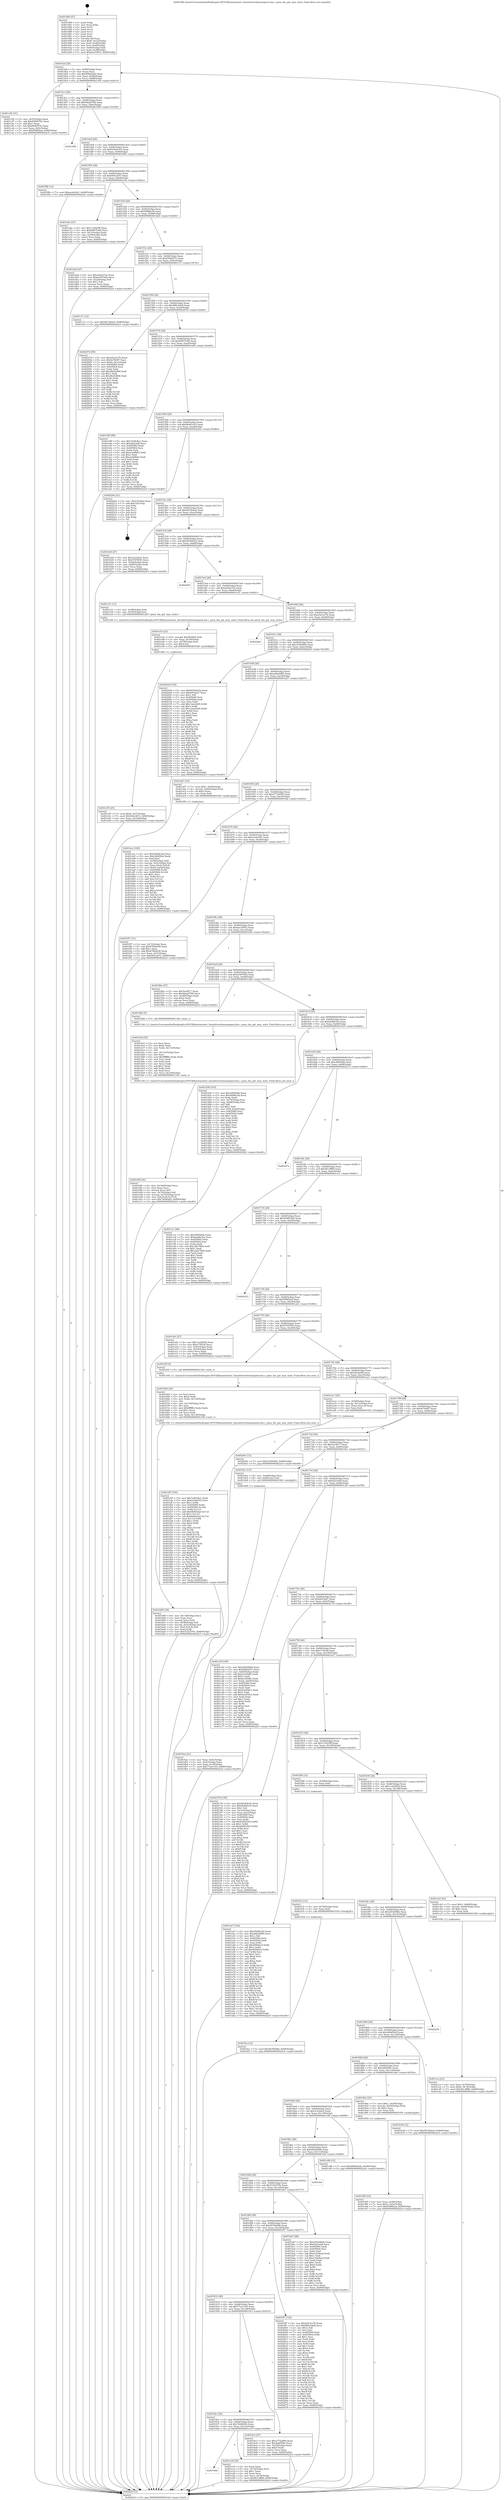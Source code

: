 digraph "0x401480" {
  label = "0x401480 (/mnt/c/Users/mathe/Desktop/tcc/POCII/binaries/extr_linuxdrivershwmonpwm-fan.c_pwm_fan_get_max_state_Final-ollvm.out::main(0))"
  labelloc = "t"
  node[shape=record]

  Entry [label="",width=0.3,height=0.3,shape=circle,fillcolor=black,style=filled]
  "0x4014af" [label="{
     0x4014af [29]\l
     | [instrs]\l
     &nbsp;&nbsp;0x4014af \<+3\>: mov -0x80(%rbp),%eax\l
     &nbsp;&nbsp;0x4014b2 \<+2\>: mov %eax,%ecx\l
     &nbsp;&nbsp;0x4014b4 \<+6\>: sub $0x868e822b,%ecx\l
     &nbsp;&nbsp;0x4014ba \<+6\>: mov %eax,-0x84(%rbp)\l
     &nbsp;&nbsp;0x4014c0 \<+6\>: mov %ecx,-0x88(%rbp)\l
     &nbsp;&nbsp;0x4014c6 \<+6\>: je 0000000000401c94 \<main+0x814\>\l
  }"]
  "0x401c94" [label="{
     0x401c94 [31]\l
     | [instrs]\l
     &nbsp;&nbsp;0x401c94 \<+3\>: mov -0x5c(%rbp),%eax\l
     &nbsp;&nbsp;0x401c97 \<+5\>: add $0x8406974c,%eax\l
     &nbsp;&nbsp;0x401c9c \<+3\>: add $0x1,%eax\l
     &nbsp;&nbsp;0x401c9f \<+5\>: sub $0x8406974c,%eax\l
     &nbsp;&nbsp;0x401ca4 \<+3\>: mov %eax,-0x5c(%rbp)\l
     &nbsp;&nbsp;0x401ca7 \<+7\>: movl $0xf588f2ad,-0x80(%rbp)\l
     &nbsp;&nbsp;0x401cae \<+5\>: jmp 00000000004022c0 \<main+0xe40\>\l
  }"]
  "0x4014cc" [label="{
     0x4014cc [28]\l
     | [instrs]\l
     &nbsp;&nbsp;0x4014cc \<+5\>: jmp 00000000004014d1 \<main+0x51\>\l
     &nbsp;&nbsp;0x4014d1 \<+6\>: mov -0x84(%rbp),%eax\l
     &nbsp;&nbsp;0x4014d7 \<+5\>: sub $0x8da26796,%eax\l
     &nbsp;&nbsp;0x4014dc \<+6\>: mov %eax,-0x8c(%rbp)\l
     &nbsp;&nbsp;0x4014e2 \<+6\>: je 0000000000401989 \<main+0x509\>\l
  }"]
  Exit [label="",width=0.3,height=0.3,shape=circle,fillcolor=black,style=filled,peripheries=2]
  "0x401989" [label="{
     0x401989\l
  }", style=dashed]
  "0x4014e8" [label="{
     0x4014e8 [28]\l
     | [instrs]\l
     &nbsp;&nbsp;0x4014e8 \<+5\>: jmp 00000000004014ed \<main+0x6d\>\l
     &nbsp;&nbsp;0x4014ed \<+6\>: mov -0x84(%rbp),%eax\l
     &nbsp;&nbsp;0x4014f3 \<+5\>: sub $0x91b4d163,%eax\l
     &nbsp;&nbsp;0x4014f8 \<+6\>: mov %eax,-0x90(%rbp)\l
     &nbsp;&nbsp;0x4014fe \<+6\>: je 0000000000401f8b \<main+0xb0b\>\l
  }"]
  "0x401fce" [label="{
     0x401fce [12]\l
     | [instrs]\l
     &nbsp;&nbsp;0x401fce \<+7\>: movl $0x5b78d44b,-0x80(%rbp)\l
     &nbsp;&nbsp;0x401fd5 \<+5\>: jmp 00000000004022c0 \<main+0xe40\>\l
  }"]
  "0x401f8b" [label="{
     0x401f8b [12]\l
     | [instrs]\l
     &nbsp;&nbsp;0x401f8b \<+7\>: movl $0xace6c0d1,-0x80(%rbp)\l
     &nbsp;&nbsp;0x401f92 \<+5\>: jmp 00000000004022c0 \<main+0xe40\>\l
  }"]
  "0x401504" [label="{
     0x401504 [28]\l
     | [instrs]\l
     &nbsp;&nbsp;0x401504 \<+5\>: jmp 0000000000401509 \<main+0x89\>\l
     &nbsp;&nbsp;0x401509 \<+6\>: mov -0x84(%rbp),%eax\l
     &nbsp;&nbsp;0x40150f \<+5\>: sub $0x944c2b7c,%eax\l
     &nbsp;&nbsp;0x401514 \<+6\>: mov %eax,-0x94(%rbp)\l
     &nbsp;&nbsp;0x40151a \<+6\>: je 0000000000401e6e \<main+0x9ee\>\l
  }"]
  "0x401fc2" [label="{
     0x401fc2 [12]\l
     | [instrs]\l
     &nbsp;&nbsp;0x401fc2 \<+4\>: mov -0x70(%rbp),%rax\l
     &nbsp;&nbsp;0x401fc6 \<+3\>: mov %rax,%rdi\l
     &nbsp;&nbsp;0x401fc9 \<+5\>: call 0000000000401030 \<free@plt\>\l
     | [calls]\l
     &nbsp;&nbsp;0x401030 \{1\} (unknown)\l
  }"]
  "0x401e6e" [label="{
     0x401e6e [27]\l
     | [instrs]\l
     &nbsp;&nbsp;0x401e6e \<+5\>: mov $0x133025ff,%eax\l
     &nbsp;&nbsp;0x401e73 \<+5\>: mov $0x99975c0b,%ecx\l
     &nbsp;&nbsp;0x401e78 \<+3\>: mov -0x7c(%rbp),%edx\l
     &nbsp;&nbsp;0x401e7b \<+3\>: cmp -0x50(%rbp),%edx\l
     &nbsp;&nbsp;0x401e7e \<+3\>: cmovl %ecx,%eax\l
     &nbsp;&nbsp;0x401e81 \<+3\>: mov %eax,-0x80(%rbp)\l
     &nbsp;&nbsp;0x401e84 \<+5\>: jmp 00000000004022c0 \<main+0xe40\>\l
  }"]
  "0x401520" [label="{
     0x401520 [28]\l
     | [instrs]\l
     &nbsp;&nbsp;0x401520 \<+5\>: jmp 0000000000401525 \<main+0xa5\>\l
     &nbsp;&nbsp;0x401525 \<+6\>: mov -0x84(%rbp),%eax\l
     &nbsp;&nbsp;0x40152b \<+5\>: sub $0x94f86a3b,%eax\l
     &nbsp;&nbsp;0x401530 \<+6\>: mov %eax,-0x98(%rbp)\l
     &nbsp;&nbsp;0x401536 \<+6\>: je 0000000000401da0 \<main+0x920\>\l
  }"]
  "0x401ef5" [label="{
     0x401ef5 [150]\l
     | [instrs]\l
     &nbsp;&nbsp;0x401ef5 \<+5\>: mov $0x7e49c8a1,%edx\l
     &nbsp;&nbsp;0x401efa \<+5\>: mov $0x91b4d163,%esi\l
     &nbsp;&nbsp;0x401eff \<+3\>: mov $0x1,%r8b\l
     &nbsp;&nbsp;0x401f02 \<+8\>: mov 0x405060,%r9d\l
     &nbsp;&nbsp;0x401f0a \<+8\>: mov 0x405064,%r10d\l
     &nbsp;&nbsp;0x401f12 \<+3\>: mov %r9d,%r11d\l
     &nbsp;&nbsp;0x401f15 \<+7\>: add $0x669ef3ad,%r11d\l
     &nbsp;&nbsp;0x401f1c \<+4\>: sub $0x1,%r11d\l
     &nbsp;&nbsp;0x401f20 \<+7\>: sub $0x669ef3ad,%r11d\l
     &nbsp;&nbsp;0x401f27 \<+4\>: imul %r11d,%r9d\l
     &nbsp;&nbsp;0x401f2b \<+4\>: and $0x1,%r9d\l
     &nbsp;&nbsp;0x401f2f \<+4\>: cmp $0x0,%r9d\l
     &nbsp;&nbsp;0x401f33 \<+3\>: sete %bl\l
     &nbsp;&nbsp;0x401f36 \<+4\>: cmp $0xa,%r10d\l
     &nbsp;&nbsp;0x401f3a \<+4\>: setl %r14b\l
     &nbsp;&nbsp;0x401f3e \<+3\>: mov %bl,%r15b\l
     &nbsp;&nbsp;0x401f41 \<+4\>: xor $0xff,%r15b\l
     &nbsp;&nbsp;0x401f45 \<+3\>: mov %r14b,%r12b\l
     &nbsp;&nbsp;0x401f48 \<+4\>: xor $0xff,%r12b\l
     &nbsp;&nbsp;0x401f4c \<+4\>: xor $0x1,%r8b\l
     &nbsp;&nbsp;0x401f50 \<+3\>: mov %r15b,%r13b\l
     &nbsp;&nbsp;0x401f53 \<+4\>: and $0xff,%r13b\l
     &nbsp;&nbsp;0x401f57 \<+3\>: and %r8b,%bl\l
     &nbsp;&nbsp;0x401f5a \<+3\>: mov %r12b,%al\l
     &nbsp;&nbsp;0x401f5d \<+2\>: and $0xff,%al\l
     &nbsp;&nbsp;0x401f5f \<+3\>: and %r8b,%r14b\l
     &nbsp;&nbsp;0x401f62 \<+3\>: or %bl,%r13b\l
     &nbsp;&nbsp;0x401f65 \<+3\>: or %r14b,%al\l
     &nbsp;&nbsp;0x401f68 \<+3\>: xor %al,%r13b\l
     &nbsp;&nbsp;0x401f6b \<+3\>: or %r12b,%r15b\l
     &nbsp;&nbsp;0x401f6e \<+4\>: xor $0xff,%r15b\l
     &nbsp;&nbsp;0x401f72 \<+4\>: or $0x1,%r8b\l
     &nbsp;&nbsp;0x401f76 \<+3\>: and %r8b,%r15b\l
     &nbsp;&nbsp;0x401f79 \<+3\>: or %r15b,%r13b\l
     &nbsp;&nbsp;0x401f7c \<+4\>: test $0x1,%r13b\l
     &nbsp;&nbsp;0x401f80 \<+3\>: cmovne %esi,%edx\l
     &nbsp;&nbsp;0x401f83 \<+3\>: mov %edx,-0x80(%rbp)\l
     &nbsp;&nbsp;0x401f86 \<+5\>: jmp 00000000004022c0 \<main+0xe40\>\l
  }"]
  "0x401da0" [label="{
     0x401da0 [27]\l
     | [instrs]\l
     &nbsp;&nbsp;0x401da0 \<+5\>: mov $0xa442e7e2,%eax\l
     &nbsp;&nbsp;0x401da5 \<+5\>: mov $0xbc097844,%ecx\l
     &nbsp;&nbsp;0x401daa \<+3\>: mov -0x2d(%rbp),%dl\l
     &nbsp;&nbsp;0x401dad \<+3\>: test $0x1,%dl\l
     &nbsp;&nbsp;0x401db0 \<+3\>: cmovne %ecx,%eax\l
     &nbsp;&nbsp;0x401db3 \<+3\>: mov %eax,-0x80(%rbp)\l
     &nbsp;&nbsp;0x401db6 \<+5\>: jmp 00000000004022c0 \<main+0xe40\>\l
  }"]
  "0x40153c" [label="{
     0x40153c [28]\l
     | [instrs]\l
     &nbsp;&nbsp;0x40153c \<+5\>: jmp 0000000000401541 \<main+0xc1\>\l
     &nbsp;&nbsp;0x401541 \<+6\>: mov -0x84(%rbp),%eax\l
     &nbsp;&nbsp;0x401547 \<+5\>: sub $0x958ab57c,%eax\l
     &nbsp;&nbsp;0x40154c \<+6\>: mov %eax,-0x9c(%rbp)\l
     &nbsp;&nbsp;0x401552 \<+6\>: je 0000000000401c7c \<main+0x7fc\>\l
  }"]
  "0x401e55" [label="{
     0x401e55 [25]\l
     | [instrs]\l
     &nbsp;&nbsp;0x401e55 \<+7\>: movl $0x0,-0x7c(%rbp)\l
     &nbsp;&nbsp;0x401e5c \<+7\>: movl $0x944c2b7c,-0x80(%rbp)\l
     &nbsp;&nbsp;0x401e63 \<+6\>: mov %eax,-0x144(%rbp)\l
     &nbsp;&nbsp;0x401e69 \<+5\>: jmp 00000000004022c0 \<main+0xe40\>\l
  }"]
  "0x401c7c" [label="{
     0x401c7c [12]\l
     | [instrs]\l
     &nbsp;&nbsp;0x401c7c \<+7\>: movl $0x9b72b4a5,-0x80(%rbp)\l
     &nbsp;&nbsp;0x401c83 \<+5\>: jmp 00000000004022c0 \<main+0xe40\>\l
  }"]
  "0x401558" [label="{
     0x401558 [28]\l
     | [instrs]\l
     &nbsp;&nbsp;0x401558 \<+5\>: jmp 000000000040155d \<main+0xdd\>\l
     &nbsp;&nbsp;0x40155d \<+6\>: mov -0x84(%rbp),%eax\l
     &nbsp;&nbsp;0x401563 \<+5\>: sub $0x980c3de8,%eax\l
     &nbsp;&nbsp;0x401568 \<+6\>: mov %eax,-0xa0(%rbp)\l
     &nbsp;&nbsp;0x40156e \<+6\>: je 000000000040207d \<main+0xbfd\>\l
  }"]
  "0x401e3e" [label="{
     0x401e3e [23]\l
     | [instrs]\l
     &nbsp;&nbsp;0x401e3e \<+10\>: movabs $0x4030b6,%rdi\l
     &nbsp;&nbsp;0x401e48 \<+3\>: mov %eax,-0x78(%rbp)\l
     &nbsp;&nbsp;0x401e4b \<+3\>: mov -0x78(%rbp),%esi\l
     &nbsp;&nbsp;0x401e4e \<+2\>: mov $0x0,%al\l
     &nbsp;&nbsp;0x401e50 \<+5\>: call 0000000000401040 \<printf@plt\>\l
     | [calls]\l
     &nbsp;&nbsp;0x401040 \{1\} (unknown)\l
  }"]
  "0x40207d" [label="{
     0x40207d [95]\l
     | [instrs]\l
     &nbsp;&nbsp;0x40207d \<+5\>: mov $0xa523ce7b,%eax\l
     &nbsp;&nbsp;0x402082 \<+5\>: mov $0x4e7b897,%ecx\l
     &nbsp;&nbsp;0x402087 \<+7\>: movl $0x0,-0x3c(%rbp)\l
     &nbsp;&nbsp;0x40208e \<+7\>: mov 0x405060,%edx\l
     &nbsp;&nbsp;0x402095 \<+7\>: mov 0x405064,%esi\l
     &nbsp;&nbsp;0x40209c \<+2\>: mov %edx,%edi\l
     &nbsp;&nbsp;0x40209e \<+6\>: add $0xd8e92966,%edi\l
     &nbsp;&nbsp;0x4020a4 \<+3\>: sub $0x1,%edi\l
     &nbsp;&nbsp;0x4020a7 \<+6\>: sub $0xd8e92966,%edi\l
     &nbsp;&nbsp;0x4020ad \<+3\>: imul %edi,%edx\l
     &nbsp;&nbsp;0x4020b0 \<+3\>: and $0x1,%edx\l
     &nbsp;&nbsp;0x4020b3 \<+3\>: cmp $0x0,%edx\l
     &nbsp;&nbsp;0x4020b6 \<+4\>: sete %r8b\l
     &nbsp;&nbsp;0x4020ba \<+3\>: cmp $0xa,%esi\l
     &nbsp;&nbsp;0x4020bd \<+4\>: setl %r9b\l
     &nbsp;&nbsp;0x4020c1 \<+3\>: mov %r8b,%r10b\l
     &nbsp;&nbsp;0x4020c4 \<+3\>: and %r9b,%r10b\l
     &nbsp;&nbsp;0x4020c7 \<+3\>: xor %r9b,%r8b\l
     &nbsp;&nbsp;0x4020ca \<+3\>: or %r8b,%r10b\l
     &nbsp;&nbsp;0x4020cd \<+4\>: test $0x1,%r10b\l
     &nbsp;&nbsp;0x4020d1 \<+3\>: cmovne %ecx,%eax\l
     &nbsp;&nbsp;0x4020d4 \<+3\>: mov %eax,-0x80(%rbp)\l
     &nbsp;&nbsp;0x4020d7 \<+5\>: jmp 00000000004022c0 \<main+0xe40\>\l
  }"]
  "0x401574" [label="{
     0x401574 [28]\l
     | [instrs]\l
     &nbsp;&nbsp;0x401574 \<+5\>: jmp 0000000000401579 \<main+0xf9\>\l
     &nbsp;&nbsp;0x401579 \<+6\>: mov -0x84(%rbp),%eax\l
     &nbsp;&nbsp;0x40157f \<+5\>: sub $0x99975c0b,%eax\l
     &nbsp;&nbsp;0x401584 \<+6\>: mov %eax,-0xa4(%rbp)\l
     &nbsp;&nbsp;0x40158a \<+6\>: je 0000000000401e89 \<main+0xa09\>\l
  }"]
  "0x401948" [label="{
     0x401948\l
  }", style=dashed]
  "0x401e89" [label="{
     0x401e89 [88]\l
     | [instrs]\l
     &nbsp;&nbsp;0x401e89 \<+5\>: mov $0x7e49c8a1,%eax\l
     &nbsp;&nbsp;0x401e8e \<+5\>: mov $0x26cbe68,%ecx\l
     &nbsp;&nbsp;0x401e93 \<+7\>: mov 0x405060,%edx\l
     &nbsp;&nbsp;0x401e9a \<+7\>: mov 0x405064,%esi\l
     &nbsp;&nbsp;0x401ea1 \<+2\>: mov %edx,%edi\l
     &nbsp;&nbsp;0x401ea3 \<+6\>: add $0xacbdfb63,%edi\l
     &nbsp;&nbsp;0x401ea9 \<+3\>: sub $0x1,%edi\l
     &nbsp;&nbsp;0x401eac \<+6\>: sub $0xacbdfb63,%edi\l
     &nbsp;&nbsp;0x401eb2 \<+3\>: imul %edi,%edx\l
     &nbsp;&nbsp;0x401eb5 \<+3\>: and $0x1,%edx\l
     &nbsp;&nbsp;0x401eb8 \<+3\>: cmp $0x0,%edx\l
     &nbsp;&nbsp;0x401ebb \<+4\>: sete %r8b\l
     &nbsp;&nbsp;0x401ebf \<+3\>: cmp $0xa,%esi\l
     &nbsp;&nbsp;0x401ec2 \<+4\>: setl %r9b\l
     &nbsp;&nbsp;0x401ec6 \<+3\>: mov %r8b,%r10b\l
     &nbsp;&nbsp;0x401ec9 \<+3\>: and %r9b,%r10b\l
     &nbsp;&nbsp;0x401ecc \<+3\>: xor %r9b,%r8b\l
     &nbsp;&nbsp;0x401ecf \<+3\>: or %r8b,%r10b\l
     &nbsp;&nbsp;0x401ed2 \<+4\>: test $0x1,%r10b\l
     &nbsp;&nbsp;0x401ed6 \<+3\>: cmovne %ecx,%eax\l
     &nbsp;&nbsp;0x401ed9 \<+3\>: mov %eax,-0x80(%rbp)\l
     &nbsp;&nbsp;0x401edc \<+5\>: jmp 00000000004022c0 \<main+0xe40\>\l
  }"]
  "0x401590" [label="{
     0x401590 [28]\l
     | [instrs]\l
     &nbsp;&nbsp;0x401590 \<+5\>: jmp 0000000000401595 \<main+0x115\>\l
     &nbsp;&nbsp;0x401595 \<+6\>: mov -0x84(%rbp),%eax\l
     &nbsp;&nbsp;0x40159b \<+5\>: sub $0x9b405c03,%eax\l
     &nbsp;&nbsp;0x4015a0 \<+6\>: mov %eax,-0xa8(%rbp)\l
     &nbsp;&nbsp;0x4015a6 \<+6\>: je 000000000040220e \<main+0xd8e\>\l
  }"]
  "0x401e18" [label="{
     0x401e18 [25]\l
     | [instrs]\l
     &nbsp;&nbsp;0x401e18 \<+2\>: xor %eax,%eax\l
     &nbsp;&nbsp;0x401e1a \<+3\>: mov -0x74(%rbp),%ecx\l
     &nbsp;&nbsp;0x401e1d \<+3\>: sub $0x1,%eax\l
     &nbsp;&nbsp;0x401e20 \<+2\>: sub %eax,%ecx\l
     &nbsp;&nbsp;0x401e22 \<+3\>: mov %ecx,-0x74(%rbp)\l
     &nbsp;&nbsp;0x401e25 \<+7\>: movl $0xd013ff96,-0x80(%rbp)\l
     &nbsp;&nbsp;0x401e2c \<+5\>: jmp 00000000004022c0 \<main+0xe40\>\l
  }"]
  "0x40220e" [label="{
     0x40220e [21]\l
     | [instrs]\l
     &nbsp;&nbsp;0x40220e \<+3\>: mov -0x2c(%rbp),%eax\l
     &nbsp;&nbsp;0x402211 \<+7\>: add $0x128,%rsp\l
     &nbsp;&nbsp;0x402218 \<+1\>: pop %rbx\l
     &nbsp;&nbsp;0x402219 \<+2\>: pop %r12\l
     &nbsp;&nbsp;0x40221b \<+2\>: pop %r13\l
     &nbsp;&nbsp;0x40221d \<+2\>: pop %r14\l
     &nbsp;&nbsp;0x40221f \<+2\>: pop %r15\l
     &nbsp;&nbsp;0x402221 \<+1\>: pop %rbp\l
     &nbsp;&nbsp;0x402222 \<+1\>: ret\l
  }"]
  "0x4015ac" [label="{
     0x4015ac [28]\l
     | [instrs]\l
     &nbsp;&nbsp;0x4015ac \<+5\>: jmp 00000000004015b1 \<main+0x131\>\l
     &nbsp;&nbsp;0x4015b1 \<+6\>: mov -0x84(%rbp),%eax\l
     &nbsp;&nbsp;0x4015b7 \<+5\>: sub $0x9b72b4a5,%eax\l
     &nbsp;&nbsp;0x4015bc \<+6\>: mov %eax,-0xac(%rbp)\l
     &nbsp;&nbsp;0x4015c2 \<+6\>: je 0000000000401b44 \<main+0x6c4\>\l
  }"]
  "0x401df4" [label="{
     0x401df4 [36]\l
     | [instrs]\l
     &nbsp;&nbsp;0x401df4 \<+6\>: mov -0x140(%rbp),%ecx\l
     &nbsp;&nbsp;0x401dfa \<+3\>: imul %eax,%ecx\l
     &nbsp;&nbsp;0x401dfd \<+3\>: movslq %ecx,%r8\l
     &nbsp;&nbsp;0x401e00 \<+4\>: mov -0x70(%rbp),%r9\l
     &nbsp;&nbsp;0x401e04 \<+4\>: movslq -0x74(%rbp),%r10\l
     &nbsp;&nbsp;0x401e08 \<+4\>: mov %r8,(%r9,%r10,8)\l
     &nbsp;&nbsp;0x401e0c \<+7\>: movl $0x7d44f202,-0x80(%rbp)\l
     &nbsp;&nbsp;0x401e13 \<+5\>: jmp 00000000004022c0 \<main+0xe40\>\l
  }"]
  "0x401b44" [label="{
     0x401b44 [27]\l
     | [instrs]\l
     &nbsp;&nbsp;0x401b44 \<+5\>: mov $0x3c23afc2,%eax\l
     &nbsp;&nbsp;0x401b49 \<+5\>: mov $0xf7d78593,%ecx\l
     &nbsp;&nbsp;0x401b4e \<+3\>: mov -0x64(%rbp),%edx\l
     &nbsp;&nbsp;0x401b51 \<+3\>: cmp -0x60(%rbp),%edx\l
     &nbsp;&nbsp;0x401b54 \<+3\>: cmovl %ecx,%eax\l
     &nbsp;&nbsp;0x401b57 \<+3\>: mov %eax,-0x80(%rbp)\l
     &nbsp;&nbsp;0x401b5a \<+5\>: jmp 00000000004022c0 \<main+0xe40\>\l
  }"]
  "0x4015c8" [label="{
     0x4015c8 [28]\l
     | [instrs]\l
     &nbsp;&nbsp;0x4015c8 \<+5\>: jmp 00000000004015cd \<main+0x14d\>\l
     &nbsp;&nbsp;0x4015cd \<+6\>: mov -0x84(%rbp),%eax\l
     &nbsp;&nbsp;0x4015d3 \<+5\>: sub $0x9d344032,%eax\l
     &nbsp;&nbsp;0x4015d8 \<+6\>: mov %eax,-0xb0(%rbp)\l
     &nbsp;&nbsp;0x4015de \<+6\>: je 00000000004022b9 \<main+0xe39\>\l
  }"]
  "0x401dc0" [label="{
     0x401dc0 [52]\l
     | [instrs]\l
     &nbsp;&nbsp;0x401dc0 \<+2\>: xor %ecx,%ecx\l
     &nbsp;&nbsp;0x401dc2 \<+5\>: mov $0x2,%edx\l
     &nbsp;&nbsp;0x401dc7 \<+6\>: mov %edx,-0x13c(%rbp)\l
     &nbsp;&nbsp;0x401dcd \<+1\>: cltd\l
     &nbsp;&nbsp;0x401dce \<+6\>: mov -0x13c(%rbp),%esi\l
     &nbsp;&nbsp;0x401dd4 \<+2\>: idiv %esi\l
     &nbsp;&nbsp;0x401dd6 \<+6\>: imul $0xfffffffe,%edx,%edx\l
     &nbsp;&nbsp;0x401ddc \<+2\>: mov %ecx,%edi\l
     &nbsp;&nbsp;0x401dde \<+2\>: sub %edx,%edi\l
     &nbsp;&nbsp;0x401de0 \<+2\>: mov %ecx,%edx\l
     &nbsp;&nbsp;0x401de2 \<+3\>: sub $0x1,%edx\l
     &nbsp;&nbsp;0x401de5 \<+2\>: add %edx,%edi\l
     &nbsp;&nbsp;0x401de7 \<+2\>: sub %edi,%ecx\l
     &nbsp;&nbsp;0x401de9 \<+6\>: mov %ecx,-0x140(%rbp)\l
     &nbsp;&nbsp;0x401def \<+5\>: call 0000000000401160 \<next_i\>\l
     | [calls]\l
     &nbsp;&nbsp;0x401160 \{1\} (/mnt/c/Users/mathe/Desktop/tcc/POCII/binaries/extr_linuxdrivershwmonpwm-fan.c_pwm_fan_get_max_state_Final-ollvm.out::next_i)\l
  }"]
  "0x4022b9" [label="{
     0x4022b9\l
  }", style=dashed]
  "0x4015e4" [label="{
     0x4015e4 [28]\l
     | [instrs]\l
     &nbsp;&nbsp;0x4015e4 \<+5\>: jmp 00000000004015e9 \<main+0x169\>\l
     &nbsp;&nbsp;0x4015e9 \<+6\>: mov -0x84(%rbp),%eax\l
     &nbsp;&nbsp;0x4015ef \<+5\>: sub $0xa442e7e2,%eax\l
     &nbsp;&nbsp;0x4015f4 \<+6\>: mov %eax,-0xb4(%rbp)\l
     &nbsp;&nbsp;0x4015fa \<+6\>: je 0000000000401e31 \<main+0x9b1\>\l
  }"]
  "0x401cca" [label="{
     0x401cca [23]\l
     | [instrs]\l
     &nbsp;&nbsp;0x401cca \<+4\>: mov %rax,-0x70(%rbp)\l
     &nbsp;&nbsp;0x401cce \<+7\>: movl $0x0,-0x74(%rbp)\l
     &nbsp;&nbsp;0x401cd5 \<+7\>: movl $0xd013ff96,-0x80(%rbp)\l
     &nbsp;&nbsp;0x401cdc \<+5\>: jmp 00000000004022c0 \<main+0xe40\>\l
  }"]
  "0x401e31" [label="{
     0x401e31 [13]\l
     | [instrs]\l
     &nbsp;&nbsp;0x401e31 \<+4\>: mov -0x58(%rbp),%rdi\l
     &nbsp;&nbsp;0x401e35 \<+4\>: mov -0x70(%rbp),%rsi\l
     &nbsp;&nbsp;0x401e39 \<+5\>: call 0000000000401240 \<pwm_fan_get_max_state\>\l
     | [calls]\l
     &nbsp;&nbsp;0x401240 \{1\} (/mnt/c/Users/mathe/Desktop/tcc/POCII/binaries/extr_linuxdrivershwmonpwm-fan.c_pwm_fan_get_max_state_Final-ollvm.out::pwm_fan_get_max_state)\l
  }"]
  "0x401600" [label="{
     0x401600 [28]\l
     | [instrs]\l
     &nbsp;&nbsp;0x401600 \<+5\>: jmp 0000000000401605 \<main+0x185\>\l
     &nbsp;&nbsp;0x401605 \<+6\>: mov -0x84(%rbp),%eax\l
     &nbsp;&nbsp;0x40160b \<+5\>: sub $0xa523ce7b,%eax\l
     &nbsp;&nbsp;0x401610 \<+6\>: mov %eax,-0xb8(%rbp)\l
     &nbsp;&nbsp;0x401616 \<+6\>: je 00000000004022a6 \<main+0xe26\>\l
  }"]
  "0x401b90" [label="{
     0x401b90 [39]\l
     | [instrs]\l
     &nbsp;&nbsp;0x401b90 \<+6\>: mov -0x138(%rbp),%ecx\l
     &nbsp;&nbsp;0x401b96 \<+3\>: imul %eax,%ecx\l
     &nbsp;&nbsp;0x401b99 \<+3\>: movslq %ecx,%rdi\l
     &nbsp;&nbsp;0x401b9c \<+4\>: mov -0x58(%rbp),%r8\l
     &nbsp;&nbsp;0x401ba0 \<+4\>: movslq -0x5c(%rbp),%r9\l
     &nbsp;&nbsp;0x401ba4 \<+4\>: mov (%r8,%r9,8),%r8\l
     &nbsp;&nbsp;0x401ba8 \<+3\>: mov %rdi,(%r8)\l
     &nbsp;&nbsp;0x401bab \<+7\>: movl $0x5322579c,-0x80(%rbp)\l
     &nbsp;&nbsp;0x401bb2 \<+5\>: jmp 00000000004022c0 \<main+0xe40\>\l
  }"]
  "0x4022a6" [label="{
     0x4022a6\l
  }", style=dashed]
  "0x40161c" [label="{
     0x40161c [28]\l
     | [instrs]\l
     &nbsp;&nbsp;0x40161c \<+5\>: jmp 0000000000401621 \<main+0x1a1\>\l
     &nbsp;&nbsp;0x401621 \<+6\>: mov -0x84(%rbp),%eax\l
     &nbsp;&nbsp;0x401627 \<+5\>: sub $0xa539e962,%eax\l
     &nbsp;&nbsp;0x40162c \<+6\>: mov %eax,-0xbc(%rbp)\l
     &nbsp;&nbsp;0x401632 \<+6\>: je 00000000004020e8 \<main+0xc68\>\l
  }"]
  "0x401b64" [label="{
     0x401b64 [44]\l
     | [instrs]\l
     &nbsp;&nbsp;0x401b64 \<+2\>: xor %ecx,%ecx\l
     &nbsp;&nbsp;0x401b66 \<+5\>: mov $0x2,%edx\l
     &nbsp;&nbsp;0x401b6b \<+6\>: mov %edx,-0x134(%rbp)\l
     &nbsp;&nbsp;0x401b71 \<+1\>: cltd\l
     &nbsp;&nbsp;0x401b72 \<+6\>: mov -0x134(%rbp),%esi\l
     &nbsp;&nbsp;0x401b78 \<+2\>: idiv %esi\l
     &nbsp;&nbsp;0x401b7a \<+6\>: imul $0xfffffffe,%edx,%edx\l
     &nbsp;&nbsp;0x401b80 \<+3\>: sub $0x1,%ecx\l
     &nbsp;&nbsp;0x401b83 \<+2\>: sub %ecx,%edx\l
     &nbsp;&nbsp;0x401b85 \<+6\>: mov %edx,-0x138(%rbp)\l
     &nbsp;&nbsp;0x401b8b \<+5\>: call 0000000000401160 \<next_i\>\l
     | [calls]\l
     &nbsp;&nbsp;0x401160 \{1\} (/mnt/c/Users/mathe/Desktop/tcc/POCII/binaries/extr_linuxdrivershwmonpwm-fan.c_pwm_fan_get_max_state_Final-ollvm.out::next_i)\l
  }"]
  "0x4020e8" [label="{
     0x4020e8 [144]\l
     | [instrs]\l
     &nbsp;&nbsp;0x4020e8 \<+5\>: mov $0x9d344032,%eax\l
     &nbsp;&nbsp;0x4020ed \<+5\>: mov $0xb043da7,%ecx\l
     &nbsp;&nbsp;0x4020f2 \<+2\>: mov $0x1,%dl\l
     &nbsp;&nbsp;0x4020f4 \<+7\>: mov 0x405060,%esi\l
     &nbsp;&nbsp;0x4020fb \<+7\>: mov 0x405064,%edi\l
     &nbsp;&nbsp;0x402102 \<+3\>: mov %esi,%r8d\l
     &nbsp;&nbsp;0x402105 \<+7\>: add $0x12ee0209,%r8d\l
     &nbsp;&nbsp;0x40210c \<+4\>: sub $0x1,%r8d\l
     &nbsp;&nbsp;0x402110 \<+7\>: sub $0x12ee0209,%r8d\l
     &nbsp;&nbsp;0x402117 \<+4\>: imul %r8d,%esi\l
     &nbsp;&nbsp;0x40211b \<+3\>: and $0x1,%esi\l
     &nbsp;&nbsp;0x40211e \<+3\>: cmp $0x0,%esi\l
     &nbsp;&nbsp;0x402121 \<+4\>: sete %r9b\l
     &nbsp;&nbsp;0x402125 \<+3\>: cmp $0xa,%edi\l
     &nbsp;&nbsp;0x402128 \<+4\>: setl %r10b\l
     &nbsp;&nbsp;0x40212c \<+3\>: mov %r9b,%r11b\l
     &nbsp;&nbsp;0x40212f \<+4\>: xor $0xff,%r11b\l
     &nbsp;&nbsp;0x402133 \<+3\>: mov %r10b,%bl\l
     &nbsp;&nbsp;0x402136 \<+3\>: xor $0xff,%bl\l
     &nbsp;&nbsp;0x402139 \<+3\>: xor $0x1,%dl\l
     &nbsp;&nbsp;0x40213c \<+3\>: mov %r11b,%r14b\l
     &nbsp;&nbsp;0x40213f \<+4\>: and $0xff,%r14b\l
     &nbsp;&nbsp;0x402143 \<+3\>: and %dl,%r9b\l
     &nbsp;&nbsp;0x402146 \<+3\>: mov %bl,%r15b\l
     &nbsp;&nbsp;0x402149 \<+4\>: and $0xff,%r15b\l
     &nbsp;&nbsp;0x40214d \<+3\>: and %dl,%r10b\l
     &nbsp;&nbsp;0x402150 \<+3\>: or %r9b,%r14b\l
     &nbsp;&nbsp;0x402153 \<+3\>: or %r10b,%r15b\l
     &nbsp;&nbsp;0x402156 \<+3\>: xor %r15b,%r14b\l
     &nbsp;&nbsp;0x402159 \<+3\>: or %bl,%r11b\l
     &nbsp;&nbsp;0x40215c \<+4\>: xor $0xff,%r11b\l
     &nbsp;&nbsp;0x402160 \<+3\>: or $0x1,%dl\l
     &nbsp;&nbsp;0x402163 \<+3\>: and %dl,%r11b\l
     &nbsp;&nbsp;0x402166 \<+3\>: or %r11b,%r14b\l
     &nbsp;&nbsp;0x402169 \<+4\>: test $0x1,%r14b\l
     &nbsp;&nbsp;0x40216d \<+3\>: cmovne %ecx,%eax\l
     &nbsp;&nbsp;0x402170 \<+3\>: mov %eax,-0x80(%rbp)\l
     &nbsp;&nbsp;0x402173 \<+5\>: jmp 00000000004022c0 \<main+0xe40\>\l
  }"]
  "0x401638" [label="{
     0x401638 [28]\l
     | [instrs]\l
     &nbsp;&nbsp;0x401638 \<+5\>: jmp 000000000040163d \<main+0x1bd\>\l
     &nbsp;&nbsp;0x40163d \<+6\>: mov -0x84(%rbp),%eax\l
     &nbsp;&nbsp;0x401643 \<+5\>: sub $0xa69e0685,%eax\l
     &nbsp;&nbsp;0x401648 \<+6\>: mov %eax,-0xc0(%rbp)\l
     &nbsp;&nbsp;0x40164e \<+6\>: je 0000000000401ab7 \<main+0x637\>\l
  }"]
  "0x401ace" [label="{
     0x401ace [106]\l
     | [instrs]\l
     &nbsp;&nbsp;0x401ace \<+5\>: mov $0xd5d9b320,%ecx\l
     &nbsp;&nbsp;0x401ad3 \<+5\>: mov $0x248d50ef,%edx\l
     &nbsp;&nbsp;0x401ad8 \<+2\>: xor %esi,%esi\l
     &nbsp;&nbsp;0x401ada \<+4\>: mov -0x58(%rbp),%rdi\l
     &nbsp;&nbsp;0x401ade \<+4\>: movslq -0x5c(%rbp),%r8\l
     &nbsp;&nbsp;0x401ae2 \<+4\>: mov %rax,(%rdi,%r8,8)\l
     &nbsp;&nbsp;0x401ae6 \<+7\>: movl $0x0,-0x64(%rbp)\l
     &nbsp;&nbsp;0x401aed \<+8\>: mov 0x405060,%r9d\l
     &nbsp;&nbsp;0x401af5 \<+8\>: mov 0x405064,%r10d\l
     &nbsp;&nbsp;0x401afd \<+3\>: sub $0x1,%esi\l
     &nbsp;&nbsp;0x401b00 \<+3\>: mov %r9d,%r11d\l
     &nbsp;&nbsp;0x401b03 \<+3\>: add %esi,%r11d\l
     &nbsp;&nbsp;0x401b06 \<+4\>: imul %r11d,%r9d\l
     &nbsp;&nbsp;0x401b0a \<+4\>: and $0x1,%r9d\l
     &nbsp;&nbsp;0x401b0e \<+4\>: cmp $0x0,%r9d\l
     &nbsp;&nbsp;0x401b12 \<+3\>: sete %bl\l
     &nbsp;&nbsp;0x401b15 \<+4\>: cmp $0xa,%r10d\l
     &nbsp;&nbsp;0x401b19 \<+4\>: setl %r14b\l
     &nbsp;&nbsp;0x401b1d \<+3\>: mov %bl,%r15b\l
     &nbsp;&nbsp;0x401b20 \<+3\>: and %r14b,%r15b\l
     &nbsp;&nbsp;0x401b23 \<+3\>: xor %r14b,%bl\l
     &nbsp;&nbsp;0x401b26 \<+3\>: or %bl,%r15b\l
     &nbsp;&nbsp;0x401b29 \<+4\>: test $0x1,%r15b\l
     &nbsp;&nbsp;0x401b2d \<+3\>: cmovne %edx,%ecx\l
     &nbsp;&nbsp;0x401b30 \<+3\>: mov %ecx,-0x80(%rbp)\l
     &nbsp;&nbsp;0x401b33 \<+5\>: jmp 00000000004022c0 \<main+0xe40\>\l
  }"]
  "0x401ab7" [label="{
     0x401ab7 [23]\l
     | [instrs]\l
     &nbsp;&nbsp;0x401ab7 \<+7\>: movl $0x1,-0x60(%rbp)\l
     &nbsp;&nbsp;0x401abe \<+4\>: movslq -0x60(%rbp),%rax\l
     &nbsp;&nbsp;0x401ac2 \<+4\>: shl $0x3,%rax\l
     &nbsp;&nbsp;0x401ac6 \<+3\>: mov %rax,%rdi\l
     &nbsp;&nbsp;0x401ac9 \<+5\>: call 0000000000401050 \<malloc@plt\>\l
     | [calls]\l
     &nbsp;&nbsp;0x401050 \{1\} (unknown)\l
  }"]
  "0x401654" [label="{
     0x401654 [28]\l
     | [instrs]\l
     &nbsp;&nbsp;0x401654 \<+5\>: jmp 0000000000401659 \<main+0x1d9\>\l
     &nbsp;&nbsp;0x401659 \<+6\>: mov -0x84(%rbp),%eax\l
     &nbsp;&nbsp;0x40165f \<+5\>: sub $0xa7722684,%eax\l
     &nbsp;&nbsp;0x401664 \<+6\>: mov %eax,-0xc4(%rbp)\l
     &nbsp;&nbsp;0x40166a \<+6\>: je 0000000000401fda \<main+0xb5a\>\l
  }"]
  "0x4019f5" [label="{
     0x4019f5 [23]\l
     | [instrs]\l
     &nbsp;&nbsp;0x4019f5 \<+4\>: mov %rax,-0x58(%rbp)\l
     &nbsp;&nbsp;0x4019f9 \<+7\>: movl $0x0,-0x5c(%rbp)\l
     &nbsp;&nbsp;0x401a00 \<+7\>: movl $0xf588f2ad,-0x80(%rbp)\l
     &nbsp;&nbsp;0x401a07 \<+5\>: jmp 00000000004022c0 \<main+0xe40\>\l
  }"]
  "0x401fda" [label="{
     0x401fda\l
  }", style=dashed]
  "0x401670" [label="{
     0x401670 [28]\l
     | [instrs]\l
     &nbsp;&nbsp;0x401670 \<+5\>: jmp 0000000000401675 \<main+0x1f5\>\l
     &nbsp;&nbsp;0x401675 \<+6\>: mov -0x84(%rbp),%eax\l
     &nbsp;&nbsp;0x40167b \<+5\>: sub $0xace6c0d1,%eax\l
     &nbsp;&nbsp;0x401680 \<+6\>: mov %eax,-0xc8(%rbp)\l
     &nbsp;&nbsp;0x401686 \<+6\>: je 0000000000401f97 \<main+0xb17\>\l
  }"]
  "0x40192c" [label="{
     0x40192c [28]\l
     | [instrs]\l
     &nbsp;&nbsp;0x40192c \<+5\>: jmp 0000000000401931 \<main+0x4b1\>\l
     &nbsp;&nbsp;0x401931 \<+6\>: mov -0x84(%rbp),%eax\l
     &nbsp;&nbsp;0x401937 \<+5\>: sub $0x7d44f202,%eax\l
     &nbsp;&nbsp;0x40193c \<+6\>: mov %eax,-0x12c(%rbp)\l
     &nbsp;&nbsp;0x401942 \<+6\>: je 0000000000401e18 \<main+0x998\>\l
  }"]
  "0x401f97" [label="{
     0x401f97 [31]\l
     | [instrs]\l
     &nbsp;&nbsp;0x401f97 \<+3\>: mov -0x7c(%rbp),%eax\l
     &nbsp;&nbsp;0x401f9a \<+5\>: sub $0x6789e636,%eax\l
     &nbsp;&nbsp;0x401f9f \<+3\>: add $0x1,%eax\l
     &nbsp;&nbsp;0x401fa2 \<+5\>: add $0x6789e636,%eax\l
     &nbsp;&nbsp;0x401fa7 \<+3\>: mov %eax,-0x7c(%rbp)\l
     &nbsp;&nbsp;0x401faa \<+7\>: movl $0x944c2b7c,-0x80(%rbp)\l
     &nbsp;&nbsp;0x401fb1 \<+5\>: jmp 00000000004022c0 \<main+0xe40\>\l
  }"]
  "0x40168c" [label="{
     0x40168c [28]\l
     | [instrs]\l
     &nbsp;&nbsp;0x40168c \<+5\>: jmp 0000000000401691 \<main+0x211\>\l
     &nbsp;&nbsp;0x401691 \<+6\>: mov -0x84(%rbp),%eax\l
     &nbsp;&nbsp;0x401697 \<+5\>: sub $0xbac53853,%eax\l
     &nbsp;&nbsp;0x40169c \<+6\>: mov %eax,-0xcc(%rbp)\l
     &nbsp;&nbsp;0x4016a2 \<+6\>: je 000000000040196e \<main+0x4ee\>\l
  }"]
  "0x4019c3" [label="{
     0x4019c3 [27]\l
     | [instrs]\l
     &nbsp;&nbsp;0x4019c3 \<+5\>: mov $0xa7722684,%eax\l
     &nbsp;&nbsp;0x4019c8 \<+5\>: mov $0x2d4f5d9c,%ecx\l
     &nbsp;&nbsp;0x4019cd \<+3\>: mov -0x34(%rbp),%edx\l
     &nbsp;&nbsp;0x4019d0 \<+3\>: cmp $0x0,%edx\l
     &nbsp;&nbsp;0x4019d3 \<+3\>: cmove %ecx,%eax\l
     &nbsp;&nbsp;0x4019d6 \<+3\>: mov %eax,-0x80(%rbp)\l
     &nbsp;&nbsp;0x4019d9 \<+5\>: jmp 00000000004022c0 \<main+0xe40\>\l
  }"]
  "0x40196e" [label="{
     0x40196e [27]\l
     | [instrs]\l
     &nbsp;&nbsp;0x40196e \<+5\>: mov $0x5ac9017,%eax\l
     &nbsp;&nbsp;0x401973 \<+5\>: mov $0x8da26796,%ecx\l
     &nbsp;&nbsp;0x401978 \<+3\>: mov -0x38(%rbp),%edx\l
     &nbsp;&nbsp;0x40197b \<+3\>: cmp $0x2,%edx\l
     &nbsp;&nbsp;0x40197e \<+3\>: cmovne %ecx,%eax\l
     &nbsp;&nbsp;0x401981 \<+3\>: mov %eax,-0x80(%rbp)\l
     &nbsp;&nbsp;0x401984 \<+5\>: jmp 00000000004022c0 \<main+0xe40\>\l
  }"]
  "0x4016a8" [label="{
     0x4016a8 [28]\l
     | [instrs]\l
     &nbsp;&nbsp;0x4016a8 \<+5\>: jmp 00000000004016ad \<main+0x22d\>\l
     &nbsp;&nbsp;0x4016ad \<+6\>: mov -0x84(%rbp),%eax\l
     &nbsp;&nbsp;0x4016b3 \<+5\>: sub $0xbc097844,%eax\l
     &nbsp;&nbsp;0x4016b8 \<+6\>: mov %eax,-0xd0(%rbp)\l
     &nbsp;&nbsp;0x4016be \<+6\>: je 0000000000401dbb \<main+0x93b\>\l
  }"]
  "0x4022c0" [label="{
     0x4022c0 [5]\l
     | [instrs]\l
     &nbsp;&nbsp;0x4022c0 \<+5\>: jmp 00000000004014af \<main+0x2f\>\l
  }"]
  "0x401480" [label="{
     0x401480 [47]\l
     | [instrs]\l
     &nbsp;&nbsp;0x401480 \<+1\>: push %rbp\l
     &nbsp;&nbsp;0x401481 \<+3\>: mov %rsp,%rbp\l
     &nbsp;&nbsp;0x401484 \<+2\>: push %r15\l
     &nbsp;&nbsp;0x401486 \<+2\>: push %r14\l
     &nbsp;&nbsp;0x401488 \<+2\>: push %r13\l
     &nbsp;&nbsp;0x40148a \<+2\>: push %r12\l
     &nbsp;&nbsp;0x40148c \<+1\>: push %rbx\l
     &nbsp;&nbsp;0x40148d \<+7\>: sub $0x128,%rsp\l
     &nbsp;&nbsp;0x401494 \<+7\>: movl $0x0,-0x3c(%rbp)\l
     &nbsp;&nbsp;0x40149b \<+3\>: mov %edi,-0x40(%rbp)\l
     &nbsp;&nbsp;0x40149e \<+4\>: mov %rsi,-0x48(%rbp)\l
     &nbsp;&nbsp;0x4014a2 \<+3\>: mov -0x40(%rbp),%edi\l
     &nbsp;&nbsp;0x4014a5 \<+3\>: mov %edi,-0x38(%rbp)\l
     &nbsp;&nbsp;0x4014a8 \<+7\>: movl $0xbac53853,-0x80(%rbp)\l
  }"]
  "0x401910" [label="{
     0x401910 [28]\l
     | [instrs]\l
     &nbsp;&nbsp;0x401910 \<+5\>: jmp 0000000000401915 \<main+0x495\>\l
     &nbsp;&nbsp;0x401915 \<+6\>: mov -0x84(%rbp),%eax\l
     &nbsp;&nbsp;0x40191b \<+5\>: sub $0x77ea11b5,%eax\l
     &nbsp;&nbsp;0x401920 \<+6\>: mov %eax,-0x128(%rbp)\l
     &nbsp;&nbsp;0x401926 \<+6\>: je 00000000004019c3 \<main+0x543\>\l
  }"]
  "0x401dbb" [label="{
     0x401dbb [5]\l
     | [instrs]\l
     &nbsp;&nbsp;0x401dbb \<+5\>: call 0000000000401160 \<next_i\>\l
     | [calls]\l
     &nbsp;&nbsp;0x401160 \{1\} (/mnt/c/Users/mathe/Desktop/tcc/POCII/binaries/extr_linuxdrivershwmonpwm-fan.c_pwm_fan_get_max_state_Final-ollvm.out::next_i)\l
  }"]
  "0x4016c4" [label="{
     0x4016c4 [28]\l
     | [instrs]\l
     &nbsp;&nbsp;0x4016c4 \<+5\>: jmp 00000000004016c9 \<main+0x249\>\l
     &nbsp;&nbsp;0x4016c9 \<+6\>: mov -0x84(%rbp),%eax\l
     &nbsp;&nbsp;0x4016cf \<+5\>: sub $0xbed6b1ba,%eax\l
     &nbsp;&nbsp;0x4016d4 \<+6\>: mov %eax,-0xd4(%rbp)\l
     &nbsp;&nbsp;0x4016da \<+6\>: je 0000000000401d39 \<main+0x8b9\>\l
  }"]
  "0x401ff7" [label="{
     0x401ff7 [134]\l
     | [instrs]\l
     &nbsp;&nbsp;0x401ff7 \<+5\>: mov $0xa523ce7b,%eax\l
     &nbsp;&nbsp;0x401ffc \<+5\>: mov $0x980c3de8,%ecx\l
     &nbsp;&nbsp;0x402001 \<+2\>: mov $0x1,%dl\l
     &nbsp;&nbsp;0x402003 \<+2\>: xor %esi,%esi\l
     &nbsp;&nbsp;0x402005 \<+7\>: mov 0x405060,%edi\l
     &nbsp;&nbsp;0x40200c \<+8\>: mov 0x405064,%r8d\l
     &nbsp;&nbsp;0x402014 \<+3\>: sub $0x1,%esi\l
     &nbsp;&nbsp;0x402017 \<+3\>: mov %edi,%r9d\l
     &nbsp;&nbsp;0x40201a \<+3\>: add %esi,%r9d\l
     &nbsp;&nbsp;0x40201d \<+4\>: imul %r9d,%edi\l
     &nbsp;&nbsp;0x402021 \<+3\>: and $0x1,%edi\l
     &nbsp;&nbsp;0x402024 \<+3\>: cmp $0x0,%edi\l
     &nbsp;&nbsp;0x402027 \<+4\>: sete %r10b\l
     &nbsp;&nbsp;0x40202b \<+4\>: cmp $0xa,%r8d\l
     &nbsp;&nbsp;0x40202f \<+4\>: setl %r11b\l
     &nbsp;&nbsp;0x402033 \<+3\>: mov %r10b,%bl\l
     &nbsp;&nbsp;0x402036 \<+3\>: xor $0xff,%bl\l
     &nbsp;&nbsp;0x402039 \<+3\>: mov %r11b,%r14b\l
     &nbsp;&nbsp;0x40203c \<+4\>: xor $0xff,%r14b\l
     &nbsp;&nbsp;0x402040 \<+3\>: xor $0x1,%dl\l
     &nbsp;&nbsp;0x402043 \<+3\>: mov %bl,%r15b\l
     &nbsp;&nbsp;0x402046 \<+4\>: and $0xff,%r15b\l
     &nbsp;&nbsp;0x40204a \<+3\>: and %dl,%r10b\l
     &nbsp;&nbsp;0x40204d \<+3\>: mov %r14b,%r12b\l
     &nbsp;&nbsp;0x402050 \<+4\>: and $0xff,%r12b\l
     &nbsp;&nbsp;0x402054 \<+3\>: and %dl,%r11b\l
     &nbsp;&nbsp;0x402057 \<+3\>: or %r10b,%r15b\l
     &nbsp;&nbsp;0x40205a \<+3\>: or %r11b,%r12b\l
     &nbsp;&nbsp;0x40205d \<+3\>: xor %r12b,%r15b\l
     &nbsp;&nbsp;0x402060 \<+3\>: or %r14b,%bl\l
     &nbsp;&nbsp;0x402063 \<+3\>: xor $0xff,%bl\l
     &nbsp;&nbsp;0x402066 \<+3\>: or $0x1,%dl\l
     &nbsp;&nbsp;0x402069 \<+2\>: and %dl,%bl\l
     &nbsp;&nbsp;0x40206b \<+3\>: or %bl,%r15b\l
     &nbsp;&nbsp;0x40206e \<+4\>: test $0x1,%r15b\l
     &nbsp;&nbsp;0x402072 \<+3\>: cmovne %ecx,%eax\l
     &nbsp;&nbsp;0x402075 \<+3\>: mov %eax,-0x80(%rbp)\l
     &nbsp;&nbsp;0x402078 \<+5\>: jmp 00000000004022c0 \<main+0xe40\>\l
  }"]
  "0x401d39" [label="{
     0x401d39 [103]\l
     | [instrs]\l
     &nbsp;&nbsp;0x401d39 \<+5\>: mov $0xcf859dab,%eax\l
     &nbsp;&nbsp;0x401d3e \<+5\>: mov $0x94f86a3b,%ecx\l
     &nbsp;&nbsp;0x401d43 \<+2\>: xor %edx,%edx\l
     &nbsp;&nbsp;0x401d45 \<+3\>: mov -0x74(%rbp),%esi\l
     &nbsp;&nbsp;0x401d48 \<+3\>: cmp -0x68(%rbp),%esi\l
     &nbsp;&nbsp;0x401d4b \<+4\>: setl %dil\l
     &nbsp;&nbsp;0x401d4f \<+4\>: and $0x1,%dil\l
     &nbsp;&nbsp;0x401d53 \<+4\>: mov %dil,-0x2d(%rbp)\l
     &nbsp;&nbsp;0x401d57 \<+7\>: mov 0x405060,%esi\l
     &nbsp;&nbsp;0x401d5e \<+8\>: mov 0x405064,%r8d\l
     &nbsp;&nbsp;0x401d66 \<+3\>: sub $0x1,%edx\l
     &nbsp;&nbsp;0x401d69 \<+3\>: mov %esi,%r9d\l
     &nbsp;&nbsp;0x401d6c \<+3\>: add %edx,%r9d\l
     &nbsp;&nbsp;0x401d6f \<+4\>: imul %r9d,%esi\l
     &nbsp;&nbsp;0x401d73 \<+3\>: and $0x1,%esi\l
     &nbsp;&nbsp;0x401d76 \<+3\>: cmp $0x0,%esi\l
     &nbsp;&nbsp;0x401d79 \<+4\>: sete %dil\l
     &nbsp;&nbsp;0x401d7d \<+4\>: cmp $0xa,%r8d\l
     &nbsp;&nbsp;0x401d81 \<+4\>: setl %r10b\l
     &nbsp;&nbsp;0x401d85 \<+3\>: mov %dil,%r11b\l
     &nbsp;&nbsp;0x401d88 \<+3\>: and %r10b,%r11b\l
     &nbsp;&nbsp;0x401d8b \<+3\>: xor %r10b,%dil\l
     &nbsp;&nbsp;0x401d8e \<+3\>: or %dil,%r11b\l
     &nbsp;&nbsp;0x401d91 \<+4\>: test $0x1,%r11b\l
     &nbsp;&nbsp;0x401d95 \<+3\>: cmovne %ecx,%eax\l
     &nbsp;&nbsp;0x401d98 \<+3\>: mov %eax,-0x80(%rbp)\l
     &nbsp;&nbsp;0x401d9b \<+5\>: jmp 00000000004022c0 \<main+0xe40\>\l
  }"]
  "0x4016e0" [label="{
     0x4016e0 [28]\l
     | [instrs]\l
     &nbsp;&nbsp;0x4016e0 \<+5\>: jmp 00000000004016e5 \<main+0x265\>\l
     &nbsp;&nbsp;0x4016e5 \<+6\>: mov -0x84(%rbp),%eax\l
     &nbsp;&nbsp;0x4016eb \<+5\>: sub $0xcf859dab,%eax\l
     &nbsp;&nbsp;0x4016f0 \<+6\>: mov %eax,-0xd8(%rbp)\l
     &nbsp;&nbsp;0x4016f6 \<+6\>: je 000000000040227a \<main+0xdfa\>\l
  }"]
  "0x4018f4" [label="{
     0x4018f4 [28]\l
     | [instrs]\l
     &nbsp;&nbsp;0x4018f4 \<+5\>: jmp 00000000004018f9 \<main+0x479\>\l
     &nbsp;&nbsp;0x4018f9 \<+6\>: mov -0x84(%rbp),%eax\l
     &nbsp;&nbsp;0x4018ff \<+5\>: sub $0x5b78d44b,%eax\l
     &nbsp;&nbsp;0x401904 \<+6\>: mov %eax,-0x124(%rbp)\l
     &nbsp;&nbsp;0x40190a \<+6\>: je 0000000000401ff7 \<main+0xb77\>\l
  }"]
  "0x40227a" [label="{
     0x40227a\l
  }", style=dashed]
  "0x4016fc" [label="{
     0x4016fc [28]\l
     | [instrs]\l
     &nbsp;&nbsp;0x4016fc \<+5\>: jmp 0000000000401701 \<main+0x281\>\l
     &nbsp;&nbsp;0x401701 \<+6\>: mov -0x84(%rbp),%eax\l
     &nbsp;&nbsp;0x401707 \<+5\>: sub $0xd013ff96,%eax\l
     &nbsp;&nbsp;0x40170c \<+6\>: mov %eax,-0xdc(%rbp)\l
     &nbsp;&nbsp;0x401712 \<+6\>: je 0000000000401ce1 \<main+0x861\>\l
  }"]
  "0x401bb7" [label="{
     0x401bb7 [88]\l
     | [instrs]\l
     &nbsp;&nbsp;0x401bb7 \<+5\>: mov $0x245290bb,%eax\l
     &nbsp;&nbsp;0x401bbc \<+5\>: mov $0x6223eb9,%ecx\l
     &nbsp;&nbsp;0x401bc1 \<+7\>: mov 0x405060,%edx\l
     &nbsp;&nbsp;0x401bc8 \<+7\>: mov 0x405064,%esi\l
     &nbsp;&nbsp;0x401bcf \<+2\>: mov %edx,%edi\l
     &nbsp;&nbsp;0x401bd1 \<+6\>: add $0xe10a8ead,%edi\l
     &nbsp;&nbsp;0x401bd7 \<+3\>: sub $0x1,%edi\l
     &nbsp;&nbsp;0x401bda \<+6\>: sub $0xe10a8ead,%edi\l
     &nbsp;&nbsp;0x401be0 \<+3\>: imul %edi,%edx\l
     &nbsp;&nbsp;0x401be3 \<+3\>: and $0x1,%edx\l
     &nbsp;&nbsp;0x401be6 \<+3\>: cmp $0x0,%edx\l
     &nbsp;&nbsp;0x401be9 \<+4\>: sete %r8b\l
     &nbsp;&nbsp;0x401bed \<+3\>: cmp $0xa,%esi\l
     &nbsp;&nbsp;0x401bf0 \<+4\>: setl %r9b\l
     &nbsp;&nbsp;0x401bf4 \<+3\>: mov %r8b,%r10b\l
     &nbsp;&nbsp;0x401bf7 \<+3\>: and %r9b,%r10b\l
     &nbsp;&nbsp;0x401bfa \<+3\>: xor %r9b,%r8b\l
     &nbsp;&nbsp;0x401bfd \<+3\>: or %r8b,%r10b\l
     &nbsp;&nbsp;0x401c00 \<+4\>: test $0x1,%r10b\l
     &nbsp;&nbsp;0x401c04 \<+3\>: cmovne %ecx,%eax\l
     &nbsp;&nbsp;0x401c07 \<+3\>: mov %eax,-0x80(%rbp)\l
     &nbsp;&nbsp;0x401c0a \<+5\>: jmp 00000000004022c0 \<main+0xe40\>\l
  }"]
  "0x401ce1" [label="{
     0x401ce1 [88]\l
     | [instrs]\l
     &nbsp;&nbsp;0x401ce1 \<+5\>: mov $0xcf859dab,%eax\l
     &nbsp;&nbsp;0x401ce6 \<+5\>: mov $0xbed6b1ba,%ecx\l
     &nbsp;&nbsp;0x401ceb \<+7\>: mov 0x405060,%edx\l
     &nbsp;&nbsp;0x401cf2 \<+7\>: mov 0x405064,%esi\l
     &nbsp;&nbsp;0x401cf9 \<+2\>: mov %edx,%edi\l
     &nbsp;&nbsp;0x401cfb \<+6\>: sub $0xc28c7884,%edi\l
     &nbsp;&nbsp;0x401d01 \<+3\>: sub $0x1,%edi\l
     &nbsp;&nbsp;0x401d04 \<+6\>: add $0xc28c7884,%edi\l
     &nbsp;&nbsp;0x401d0a \<+3\>: imul %edi,%edx\l
     &nbsp;&nbsp;0x401d0d \<+3\>: and $0x1,%edx\l
     &nbsp;&nbsp;0x401d10 \<+3\>: cmp $0x0,%edx\l
     &nbsp;&nbsp;0x401d13 \<+4\>: sete %r8b\l
     &nbsp;&nbsp;0x401d17 \<+3\>: cmp $0xa,%esi\l
     &nbsp;&nbsp;0x401d1a \<+4\>: setl %r9b\l
     &nbsp;&nbsp;0x401d1e \<+3\>: mov %r8b,%r10b\l
     &nbsp;&nbsp;0x401d21 \<+3\>: and %r9b,%r10b\l
     &nbsp;&nbsp;0x401d24 \<+3\>: xor %r9b,%r8b\l
     &nbsp;&nbsp;0x401d27 \<+3\>: or %r8b,%r10b\l
     &nbsp;&nbsp;0x401d2a \<+4\>: test $0x1,%r10b\l
     &nbsp;&nbsp;0x401d2e \<+3\>: cmovne %ecx,%eax\l
     &nbsp;&nbsp;0x401d31 \<+3\>: mov %eax,-0x80(%rbp)\l
     &nbsp;&nbsp;0x401d34 \<+5\>: jmp 00000000004022c0 \<main+0xe40\>\l
  }"]
  "0x401718" [label="{
     0x401718 [28]\l
     | [instrs]\l
     &nbsp;&nbsp;0x401718 \<+5\>: jmp 000000000040171d \<main+0x29d\>\l
     &nbsp;&nbsp;0x40171d \<+6\>: mov -0x84(%rbp),%eax\l
     &nbsp;&nbsp;0x401723 \<+5\>: sub $0xd5d9b320,%eax\l
     &nbsp;&nbsp;0x401728 \<+6\>: mov %eax,-0xe0(%rbp)\l
     &nbsp;&nbsp;0x40172e \<+6\>: je 0000000000402223 \<main+0xda3\>\l
  }"]
  "0x4018d8" [label="{
     0x4018d8 [28]\l
     | [instrs]\l
     &nbsp;&nbsp;0x4018d8 \<+5\>: jmp 00000000004018dd \<main+0x45d\>\l
     &nbsp;&nbsp;0x4018dd \<+6\>: mov -0x84(%rbp),%eax\l
     &nbsp;&nbsp;0x4018e3 \<+5\>: sub $0x5322579c,%eax\l
     &nbsp;&nbsp;0x4018e8 \<+6\>: mov %eax,-0x120(%rbp)\l
     &nbsp;&nbsp;0x4018ee \<+6\>: je 0000000000401bb7 \<main+0x737\>\l
  }"]
  "0x402223" [label="{
     0x402223\l
  }", style=dashed]
  "0x401734" [label="{
     0x401734 [28]\l
     | [instrs]\l
     &nbsp;&nbsp;0x401734 \<+5\>: jmp 0000000000401739 \<main+0x2b9\>\l
     &nbsp;&nbsp;0x401739 \<+6\>: mov -0x84(%rbp),%eax\l
     &nbsp;&nbsp;0x40173f \<+5\>: sub $0xf588f2ad,%eax\l
     &nbsp;&nbsp;0x401744 \<+6\>: mov %eax,-0xe4(%rbp)\l
     &nbsp;&nbsp;0x40174a \<+6\>: je 0000000000401a0c \<main+0x58c\>\l
  }"]
  "0x401fe6" [label="{
     0x401fe6\l
  }", style=dashed]
  "0x401a0c" [label="{
     0x401a0c [27]\l
     | [instrs]\l
     &nbsp;&nbsp;0x401a0c \<+5\>: mov $0x1cad285d,%eax\l
     &nbsp;&nbsp;0x401a11 \<+5\>: mov $0xe7391fd,%ecx\l
     &nbsp;&nbsp;0x401a16 \<+3\>: mov -0x5c(%rbp),%edx\l
     &nbsp;&nbsp;0x401a19 \<+3\>: cmp -0x50(%rbp),%edx\l
     &nbsp;&nbsp;0x401a1c \<+3\>: cmovl %ecx,%eax\l
     &nbsp;&nbsp;0x401a1f \<+3\>: mov %eax,-0x80(%rbp)\l
     &nbsp;&nbsp;0x401a22 \<+5\>: jmp 00000000004022c0 \<main+0xe40\>\l
  }"]
  "0x401750" [label="{
     0x401750 [28]\l
     | [instrs]\l
     &nbsp;&nbsp;0x401750 \<+5\>: jmp 0000000000401755 \<main+0x2d5\>\l
     &nbsp;&nbsp;0x401755 \<+6\>: mov -0x84(%rbp),%eax\l
     &nbsp;&nbsp;0x40175b \<+5\>: sub $0xf7d78593,%eax\l
     &nbsp;&nbsp;0x401760 \<+6\>: mov %eax,-0xe8(%rbp)\l
     &nbsp;&nbsp;0x401766 \<+6\>: je 0000000000401b5f \<main+0x6df\>\l
  }"]
  "0x4018bc" [label="{
     0x4018bc [28]\l
     | [instrs]\l
     &nbsp;&nbsp;0x4018bc \<+5\>: jmp 00000000004018c1 \<main+0x441\>\l
     &nbsp;&nbsp;0x4018c1 \<+6\>: mov -0x84(%rbp),%eax\l
     &nbsp;&nbsp;0x4018c7 \<+5\>: sub $0x482440db,%eax\l
     &nbsp;&nbsp;0x4018cc \<+6\>: mov %eax,-0x11c(%rbp)\l
     &nbsp;&nbsp;0x4018d2 \<+6\>: je 0000000000401fe6 \<main+0xb66\>\l
  }"]
  "0x401b5f" [label="{
     0x401b5f [5]\l
     | [instrs]\l
     &nbsp;&nbsp;0x401b5f \<+5\>: call 0000000000401160 \<next_i\>\l
     | [calls]\l
     &nbsp;&nbsp;0x401160 \{1\} (/mnt/c/Users/mathe/Desktop/tcc/POCII/binaries/extr_linuxdrivershwmonpwm-fan.c_pwm_fan_get_max_state_Final-ollvm.out::next_i)\l
  }"]
  "0x40176c" [label="{
     0x40176c [28]\l
     | [instrs]\l
     &nbsp;&nbsp;0x40176c \<+5\>: jmp 0000000000401771 \<main+0x2f1\>\l
     &nbsp;&nbsp;0x401771 \<+6\>: mov -0x84(%rbp),%eax\l
     &nbsp;&nbsp;0x401777 \<+5\>: sub $0x26cbe68,%eax\l
     &nbsp;&nbsp;0x40177c \<+6\>: mov %eax,-0xec(%rbp)\l
     &nbsp;&nbsp;0x401782 \<+6\>: je 0000000000401ee1 \<main+0xa61\>\l
  }"]
  "0x401c88" [label="{
     0x401c88 [12]\l
     | [instrs]\l
     &nbsp;&nbsp;0x401c88 \<+7\>: movl $0x868e822b,-0x80(%rbp)\l
     &nbsp;&nbsp;0x401c8f \<+5\>: jmp 00000000004022c0 \<main+0xe40\>\l
  }"]
  "0x401ee1" [label="{
     0x401ee1 [20]\l
     | [instrs]\l
     &nbsp;&nbsp;0x401ee1 \<+4\>: mov -0x58(%rbp),%rax\l
     &nbsp;&nbsp;0x401ee5 \<+4\>: movslq -0x7c(%rbp),%rcx\l
     &nbsp;&nbsp;0x401ee9 \<+4\>: mov (%rax,%rcx,8),%rax\l
     &nbsp;&nbsp;0x401eed \<+3\>: mov %rax,%rdi\l
     &nbsp;&nbsp;0x401ef0 \<+5\>: call 0000000000401030 \<free@plt\>\l
     | [calls]\l
     &nbsp;&nbsp;0x401030 \{1\} (unknown)\l
  }"]
  "0x401788" [label="{
     0x401788 [28]\l
     | [instrs]\l
     &nbsp;&nbsp;0x401788 \<+5\>: jmp 000000000040178d \<main+0x30d\>\l
     &nbsp;&nbsp;0x40178d \<+6\>: mov -0x84(%rbp),%eax\l
     &nbsp;&nbsp;0x401793 \<+5\>: sub $0x4e7b897,%eax\l
     &nbsp;&nbsp;0x401798 \<+6\>: mov %eax,-0xf0(%rbp)\l
     &nbsp;&nbsp;0x40179e \<+6\>: je 00000000004020dc \<main+0xc5c\>\l
  }"]
  "0x4018a0" [label="{
     0x4018a0 [28]\l
     | [instrs]\l
     &nbsp;&nbsp;0x4018a0 \<+5\>: jmp 00000000004018a5 \<main+0x425\>\l
     &nbsp;&nbsp;0x4018a5 \<+6\>: mov -0x84(%rbp),%eax\l
     &nbsp;&nbsp;0x4018ab \<+5\>: sub $0x3c23afc2,%eax\l
     &nbsp;&nbsp;0x4018b0 \<+6\>: mov %eax,-0x118(%rbp)\l
     &nbsp;&nbsp;0x4018b6 \<+6\>: je 0000000000401c88 \<main+0x808\>\l
  }"]
  "0x4020dc" [label="{
     0x4020dc [12]\l
     | [instrs]\l
     &nbsp;&nbsp;0x4020dc \<+7\>: movl $0xa539e962,-0x80(%rbp)\l
     &nbsp;&nbsp;0x4020e3 \<+5\>: jmp 00000000004022c0 \<main+0xe40\>\l
  }"]
  "0x4017a4" [label="{
     0x4017a4 [28]\l
     | [instrs]\l
     &nbsp;&nbsp;0x4017a4 \<+5\>: jmp 00000000004017a9 \<main+0x329\>\l
     &nbsp;&nbsp;0x4017a9 \<+6\>: mov -0x84(%rbp),%eax\l
     &nbsp;&nbsp;0x4017af \<+5\>: sub $0x5ac9017,%eax\l
     &nbsp;&nbsp;0x4017b4 \<+6\>: mov %eax,-0xf4(%rbp)\l
     &nbsp;&nbsp;0x4017ba \<+6\>: je 00000000004019a1 \<main+0x521\>\l
  }"]
  "0x4019de" [label="{
     0x4019de [23]\l
     | [instrs]\l
     &nbsp;&nbsp;0x4019de \<+7\>: movl $0x1,-0x50(%rbp)\l
     &nbsp;&nbsp;0x4019e5 \<+4\>: movslq -0x50(%rbp),%rax\l
     &nbsp;&nbsp;0x4019e9 \<+4\>: shl $0x3,%rax\l
     &nbsp;&nbsp;0x4019ed \<+3\>: mov %rax,%rdi\l
     &nbsp;&nbsp;0x4019f0 \<+5\>: call 0000000000401050 \<malloc@plt\>\l
     | [calls]\l
     &nbsp;&nbsp;0x401050 \{1\} (unknown)\l
  }"]
  "0x4019a1" [label="{
     0x4019a1 [13]\l
     | [instrs]\l
     &nbsp;&nbsp;0x4019a1 \<+4\>: mov -0x48(%rbp),%rax\l
     &nbsp;&nbsp;0x4019a5 \<+4\>: mov 0x8(%rax),%rdi\l
     &nbsp;&nbsp;0x4019a9 \<+5\>: call 0000000000401060 \<atoi@plt\>\l
     | [calls]\l
     &nbsp;&nbsp;0x401060 \{1\} (unknown)\l
  }"]
  "0x4017c0" [label="{
     0x4017c0 [28]\l
     | [instrs]\l
     &nbsp;&nbsp;0x4017c0 \<+5\>: jmp 00000000004017c5 \<main+0x345\>\l
     &nbsp;&nbsp;0x4017c5 \<+6\>: mov -0x84(%rbp),%eax\l
     &nbsp;&nbsp;0x4017cb \<+5\>: sub $0x6223eb9,%eax\l
     &nbsp;&nbsp;0x4017d0 \<+6\>: mov %eax,-0xf8(%rbp)\l
     &nbsp;&nbsp;0x4017d6 \<+6\>: je 0000000000401c0f \<main+0x78f\>\l
  }"]
  "0x4019ae" [label="{
     0x4019ae [21]\l
     | [instrs]\l
     &nbsp;&nbsp;0x4019ae \<+3\>: mov %eax,-0x4c(%rbp)\l
     &nbsp;&nbsp;0x4019b1 \<+3\>: mov -0x4c(%rbp),%eax\l
     &nbsp;&nbsp;0x4019b4 \<+3\>: mov %eax,-0x34(%rbp)\l
     &nbsp;&nbsp;0x4019b7 \<+7\>: movl $0x77ea11b5,-0x80(%rbp)\l
     &nbsp;&nbsp;0x4019be \<+5\>: jmp 00000000004022c0 \<main+0xe40\>\l
  }"]
  "0x401884" [label="{
     0x401884 [28]\l
     | [instrs]\l
     &nbsp;&nbsp;0x401884 \<+5\>: jmp 0000000000401889 \<main+0x409\>\l
     &nbsp;&nbsp;0x401889 \<+6\>: mov -0x84(%rbp),%eax\l
     &nbsp;&nbsp;0x40188f \<+5\>: sub $0x2d4f5d9c,%eax\l
     &nbsp;&nbsp;0x401894 \<+6\>: mov %eax,-0x114(%rbp)\l
     &nbsp;&nbsp;0x40189a \<+6\>: je 00000000004019de \<main+0x55e\>\l
  }"]
  "0x401c0f" [label="{
     0x401c0f [109]\l
     | [instrs]\l
     &nbsp;&nbsp;0x401c0f \<+5\>: mov $0x245290bb,%eax\l
     &nbsp;&nbsp;0x401c14 \<+5\>: mov $0x958ab57c,%ecx\l
     &nbsp;&nbsp;0x401c19 \<+3\>: mov -0x64(%rbp),%edx\l
     &nbsp;&nbsp;0x401c1c \<+6\>: add $0xbcc60dfe,%edx\l
     &nbsp;&nbsp;0x401c22 \<+3\>: add $0x1,%edx\l
     &nbsp;&nbsp;0x401c25 \<+6\>: sub $0xbcc60dfe,%edx\l
     &nbsp;&nbsp;0x401c2b \<+3\>: mov %edx,-0x64(%rbp)\l
     &nbsp;&nbsp;0x401c2e \<+7\>: mov 0x405060,%edx\l
     &nbsp;&nbsp;0x401c35 \<+7\>: mov 0x405064,%esi\l
     &nbsp;&nbsp;0x401c3c \<+2\>: mov %edx,%edi\l
     &nbsp;&nbsp;0x401c3e \<+6\>: sub $0xbce854c3,%edi\l
     &nbsp;&nbsp;0x401c44 \<+3\>: sub $0x1,%edi\l
     &nbsp;&nbsp;0x401c47 \<+6\>: add $0xbce854c3,%edi\l
     &nbsp;&nbsp;0x401c4d \<+3\>: imul %edi,%edx\l
     &nbsp;&nbsp;0x401c50 \<+3\>: and $0x1,%edx\l
     &nbsp;&nbsp;0x401c53 \<+3\>: cmp $0x0,%edx\l
     &nbsp;&nbsp;0x401c56 \<+4\>: sete %r8b\l
     &nbsp;&nbsp;0x401c5a \<+3\>: cmp $0xa,%esi\l
     &nbsp;&nbsp;0x401c5d \<+4\>: setl %r9b\l
     &nbsp;&nbsp;0x401c61 \<+3\>: mov %r8b,%r10b\l
     &nbsp;&nbsp;0x401c64 \<+3\>: and %r9b,%r10b\l
     &nbsp;&nbsp;0x401c67 \<+3\>: xor %r9b,%r8b\l
     &nbsp;&nbsp;0x401c6a \<+3\>: or %r8b,%r10b\l
     &nbsp;&nbsp;0x401c6d \<+4\>: test $0x1,%r10b\l
     &nbsp;&nbsp;0x401c71 \<+3\>: cmovne %ecx,%eax\l
     &nbsp;&nbsp;0x401c74 \<+3\>: mov %eax,-0x80(%rbp)\l
     &nbsp;&nbsp;0x401c77 \<+5\>: jmp 00000000004022c0 \<main+0xe40\>\l
  }"]
  "0x4017dc" [label="{
     0x4017dc [28]\l
     | [instrs]\l
     &nbsp;&nbsp;0x4017dc \<+5\>: jmp 00000000004017e1 \<main+0x361\>\l
     &nbsp;&nbsp;0x4017e1 \<+6\>: mov -0x84(%rbp),%eax\l
     &nbsp;&nbsp;0x4017e7 \<+5\>: sub $0xb043da7,%eax\l
     &nbsp;&nbsp;0x4017ec \<+6\>: mov %eax,-0xfc(%rbp)\l
     &nbsp;&nbsp;0x4017f2 \<+6\>: je 0000000000402178 \<main+0xcf8\>\l
  }"]
  "0x401b38" [label="{
     0x401b38 [12]\l
     | [instrs]\l
     &nbsp;&nbsp;0x401b38 \<+7\>: movl $0x9b72b4a5,-0x80(%rbp)\l
     &nbsp;&nbsp;0x401b3f \<+5\>: jmp 00000000004022c0 \<main+0xe40\>\l
  }"]
  "0x402178" [label="{
     0x402178 [150]\l
     | [instrs]\l
     &nbsp;&nbsp;0x402178 \<+5\>: mov $0x9d344032,%eax\l
     &nbsp;&nbsp;0x40217d \<+5\>: mov $0x9b405c03,%ecx\l
     &nbsp;&nbsp;0x402182 \<+2\>: mov $0x1,%dl\l
     &nbsp;&nbsp;0x402184 \<+3\>: mov -0x3c(%rbp),%esi\l
     &nbsp;&nbsp;0x402187 \<+3\>: mov %esi,-0x2c(%rbp)\l
     &nbsp;&nbsp;0x40218a \<+7\>: mov 0x405060,%esi\l
     &nbsp;&nbsp;0x402191 \<+7\>: mov 0x405064,%edi\l
     &nbsp;&nbsp;0x402198 \<+3\>: mov %esi,%r8d\l
     &nbsp;&nbsp;0x40219b \<+7\>: add $0xb9592403,%r8d\l
     &nbsp;&nbsp;0x4021a2 \<+4\>: sub $0x1,%r8d\l
     &nbsp;&nbsp;0x4021a6 \<+7\>: sub $0xb9592403,%r8d\l
     &nbsp;&nbsp;0x4021ad \<+4\>: imul %r8d,%esi\l
     &nbsp;&nbsp;0x4021b1 \<+3\>: and $0x1,%esi\l
     &nbsp;&nbsp;0x4021b4 \<+3\>: cmp $0x0,%esi\l
     &nbsp;&nbsp;0x4021b7 \<+4\>: sete %r9b\l
     &nbsp;&nbsp;0x4021bb \<+3\>: cmp $0xa,%edi\l
     &nbsp;&nbsp;0x4021be \<+4\>: setl %r10b\l
     &nbsp;&nbsp;0x4021c2 \<+3\>: mov %r9b,%r11b\l
     &nbsp;&nbsp;0x4021c5 \<+4\>: xor $0xff,%r11b\l
     &nbsp;&nbsp;0x4021c9 \<+3\>: mov %r10b,%bl\l
     &nbsp;&nbsp;0x4021cc \<+3\>: xor $0xff,%bl\l
     &nbsp;&nbsp;0x4021cf \<+3\>: xor $0x0,%dl\l
     &nbsp;&nbsp;0x4021d2 \<+3\>: mov %r11b,%r14b\l
     &nbsp;&nbsp;0x4021d5 \<+4\>: and $0x0,%r14b\l
     &nbsp;&nbsp;0x4021d9 \<+3\>: and %dl,%r9b\l
     &nbsp;&nbsp;0x4021dc \<+3\>: mov %bl,%r15b\l
     &nbsp;&nbsp;0x4021df \<+4\>: and $0x0,%r15b\l
     &nbsp;&nbsp;0x4021e3 \<+3\>: and %dl,%r10b\l
     &nbsp;&nbsp;0x4021e6 \<+3\>: or %r9b,%r14b\l
     &nbsp;&nbsp;0x4021e9 \<+3\>: or %r10b,%r15b\l
     &nbsp;&nbsp;0x4021ec \<+3\>: xor %r15b,%r14b\l
     &nbsp;&nbsp;0x4021ef \<+3\>: or %bl,%r11b\l
     &nbsp;&nbsp;0x4021f2 \<+4\>: xor $0xff,%r11b\l
     &nbsp;&nbsp;0x4021f6 \<+3\>: or $0x0,%dl\l
     &nbsp;&nbsp;0x4021f9 \<+3\>: and %dl,%r11b\l
     &nbsp;&nbsp;0x4021fc \<+3\>: or %r11b,%r14b\l
     &nbsp;&nbsp;0x4021ff \<+4\>: test $0x1,%r14b\l
     &nbsp;&nbsp;0x402203 \<+3\>: cmovne %ecx,%eax\l
     &nbsp;&nbsp;0x402206 \<+3\>: mov %eax,-0x80(%rbp)\l
     &nbsp;&nbsp;0x402209 \<+5\>: jmp 00000000004022c0 \<main+0xe40\>\l
  }"]
  "0x4017f8" [label="{
     0x4017f8 [28]\l
     | [instrs]\l
     &nbsp;&nbsp;0x4017f8 \<+5\>: jmp 00000000004017fd \<main+0x37d\>\l
     &nbsp;&nbsp;0x4017fd \<+6\>: mov -0x84(%rbp),%eax\l
     &nbsp;&nbsp;0x401803 \<+5\>: sub $0xe7391fd,%eax\l
     &nbsp;&nbsp;0x401808 \<+6\>: mov %eax,-0x100(%rbp)\l
     &nbsp;&nbsp;0x40180e \<+6\>: je 0000000000401a27 \<main+0x5a7\>\l
  }"]
  "0x401868" [label="{
     0x401868 [28]\l
     | [instrs]\l
     &nbsp;&nbsp;0x401868 \<+5\>: jmp 000000000040186d \<main+0x3ed\>\l
     &nbsp;&nbsp;0x40186d \<+6\>: mov -0x84(%rbp),%eax\l
     &nbsp;&nbsp;0x401873 \<+5\>: sub $0x248d50ef,%eax\l
     &nbsp;&nbsp;0x401878 \<+6\>: mov %eax,-0x110(%rbp)\l
     &nbsp;&nbsp;0x40187e \<+6\>: je 0000000000401b38 \<main+0x6b8\>\l
  }"]
  "0x401a27" [label="{
     0x401a27 [144]\l
     | [instrs]\l
     &nbsp;&nbsp;0x401a27 \<+5\>: mov $0xd5d9b320,%eax\l
     &nbsp;&nbsp;0x401a2c \<+5\>: mov $0xa69e0685,%ecx\l
     &nbsp;&nbsp;0x401a31 \<+2\>: mov $0x1,%dl\l
     &nbsp;&nbsp;0x401a33 \<+7\>: mov 0x405060,%esi\l
     &nbsp;&nbsp;0x401a3a \<+7\>: mov 0x405064,%edi\l
     &nbsp;&nbsp;0x401a41 \<+3\>: mov %esi,%r8d\l
     &nbsp;&nbsp;0x401a44 \<+7\>: add $0x4f568a1f,%r8d\l
     &nbsp;&nbsp;0x401a4b \<+4\>: sub $0x1,%r8d\l
     &nbsp;&nbsp;0x401a4f \<+7\>: sub $0x4f568a1f,%r8d\l
     &nbsp;&nbsp;0x401a56 \<+4\>: imul %r8d,%esi\l
     &nbsp;&nbsp;0x401a5a \<+3\>: and $0x1,%esi\l
     &nbsp;&nbsp;0x401a5d \<+3\>: cmp $0x0,%esi\l
     &nbsp;&nbsp;0x401a60 \<+4\>: sete %r9b\l
     &nbsp;&nbsp;0x401a64 \<+3\>: cmp $0xa,%edi\l
     &nbsp;&nbsp;0x401a67 \<+4\>: setl %r10b\l
     &nbsp;&nbsp;0x401a6b \<+3\>: mov %r9b,%r11b\l
     &nbsp;&nbsp;0x401a6e \<+4\>: xor $0xff,%r11b\l
     &nbsp;&nbsp;0x401a72 \<+3\>: mov %r10b,%bl\l
     &nbsp;&nbsp;0x401a75 \<+3\>: xor $0xff,%bl\l
     &nbsp;&nbsp;0x401a78 \<+3\>: xor $0x1,%dl\l
     &nbsp;&nbsp;0x401a7b \<+3\>: mov %r11b,%r14b\l
     &nbsp;&nbsp;0x401a7e \<+4\>: and $0xff,%r14b\l
     &nbsp;&nbsp;0x401a82 \<+3\>: and %dl,%r9b\l
     &nbsp;&nbsp;0x401a85 \<+3\>: mov %bl,%r15b\l
     &nbsp;&nbsp;0x401a88 \<+4\>: and $0xff,%r15b\l
     &nbsp;&nbsp;0x401a8c \<+3\>: and %dl,%r10b\l
     &nbsp;&nbsp;0x401a8f \<+3\>: or %r9b,%r14b\l
     &nbsp;&nbsp;0x401a92 \<+3\>: or %r10b,%r15b\l
     &nbsp;&nbsp;0x401a95 \<+3\>: xor %r15b,%r14b\l
     &nbsp;&nbsp;0x401a98 \<+3\>: or %bl,%r11b\l
     &nbsp;&nbsp;0x401a9b \<+4\>: xor $0xff,%r11b\l
     &nbsp;&nbsp;0x401a9f \<+3\>: or $0x1,%dl\l
     &nbsp;&nbsp;0x401aa2 \<+3\>: and %dl,%r11b\l
     &nbsp;&nbsp;0x401aa5 \<+3\>: or %r11b,%r14b\l
     &nbsp;&nbsp;0x401aa8 \<+4\>: test $0x1,%r14b\l
     &nbsp;&nbsp;0x401aac \<+3\>: cmovne %ecx,%eax\l
     &nbsp;&nbsp;0x401aaf \<+3\>: mov %eax,-0x80(%rbp)\l
     &nbsp;&nbsp;0x401ab2 \<+5\>: jmp 00000000004022c0 \<main+0xe40\>\l
  }"]
  "0x401814" [label="{
     0x401814 [28]\l
     | [instrs]\l
     &nbsp;&nbsp;0x401814 \<+5\>: jmp 0000000000401819 \<main+0x399\>\l
     &nbsp;&nbsp;0x401819 \<+6\>: mov -0x84(%rbp),%eax\l
     &nbsp;&nbsp;0x40181f \<+5\>: sub $0x133025ff,%eax\l
     &nbsp;&nbsp;0x401824 \<+6\>: mov %eax,-0x104(%rbp)\l
     &nbsp;&nbsp;0x40182a \<+6\>: je 0000000000401fb6 \<main+0xb36\>\l
  }"]
  "0x402259" [label="{
     0x402259\l
  }", style=dashed]
  "0x401fb6" [label="{
     0x401fb6 [12]\l
     | [instrs]\l
     &nbsp;&nbsp;0x401fb6 \<+4\>: mov -0x58(%rbp),%rax\l
     &nbsp;&nbsp;0x401fba \<+3\>: mov %rax,%rdi\l
     &nbsp;&nbsp;0x401fbd \<+5\>: call 0000000000401030 \<free@plt\>\l
     | [calls]\l
     &nbsp;&nbsp;0x401030 \{1\} (unknown)\l
  }"]
  "0x401830" [label="{
     0x401830 [28]\l
     | [instrs]\l
     &nbsp;&nbsp;0x401830 \<+5\>: jmp 0000000000401835 \<main+0x3b5\>\l
     &nbsp;&nbsp;0x401835 \<+6\>: mov -0x84(%rbp),%eax\l
     &nbsp;&nbsp;0x40183b \<+5\>: sub $0x1cad285d,%eax\l
     &nbsp;&nbsp;0x401840 \<+6\>: mov %eax,-0x108(%rbp)\l
     &nbsp;&nbsp;0x401846 \<+6\>: je 0000000000401cb3 \<main+0x833\>\l
  }"]
  "0x40184c" [label="{
     0x40184c [28]\l
     | [instrs]\l
     &nbsp;&nbsp;0x40184c \<+5\>: jmp 0000000000401851 \<main+0x3d1\>\l
     &nbsp;&nbsp;0x401851 \<+6\>: mov -0x84(%rbp),%eax\l
     &nbsp;&nbsp;0x401857 \<+5\>: sub $0x245290bb,%eax\l
     &nbsp;&nbsp;0x40185c \<+6\>: mov %eax,-0x10c(%rbp)\l
     &nbsp;&nbsp;0x401862 \<+6\>: je 0000000000402259 \<main+0xdd9\>\l
  }"]
  "0x401cb3" [label="{
     0x401cb3 [23]\l
     | [instrs]\l
     &nbsp;&nbsp;0x401cb3 \<+7\>: movl $0x1,-0x68(%rbp)\l
     &nbsp;&nbsp;0x401cba \<+4\>: movslq -0x68(%rbp),%rax\l
     &nbsp;&nbsp;0x401cbe \<+4\>: shl $0x3,%rax\l
     &nbsp;&nbsp;0x401cc2 \<+3\>: mov %rax,%rdi\l
     &nbsp;&nbsp;0x401cc5 \<+5\>: call 0000000000401050 \<malloc@plt\>\l
     | [calls]\l
     &nbsp;&nbsp;0x401050 \{1\} (unknown)\l
  }"]
  Entry -> "0x401480" [label=" 1"]
  "0x4014af" -> "0x401c94" [label=" 1"]
  "0x4014af" -> "0x4014cc" [label=" 39"]
  "0x40220e" -> Exit [label=" 1"]
  "0x4014cc" -> "0x401989" [label=" 0"]
  "0x4014cc" -> "0x4014e8" [label=" 39"]
  "0x402178" -> "0x4022c0" [label=" 1"]
  "0x4014e8" -> "0x401f8b" [label=" 1"]
  "0x4014e8" -> "0x401504" [label=" 38"]
  "0x4020e8" -> "0x4022c0" [label=" 1"]
  "0x401504" -> "0x401e6e" [label=" 2"]
  "0x401504" -> "0x401520" [label=" 36"]
  "0x4020dc" -> "0x4022c0" [label=" 1"]
  "0x401520" -> "0x401da0" [label=" 2"]
  "0x401520" -> "0x40153c" [label=" 34"]
  "0x40207d" -> "0x4022c0" [label=" 1"]
  "0x40153c" -> "0x401c7c" [label=" 1"]
  "0x40153c" -> "0x401558" [label=" 33"]
  "0x401ff7" -> "0x4022c0" [label=" 1"]
  "0x401558" -> "0x40207d" [label=" 1"]
  "0x401558" -> "0x401574" [label=" 32"]
  "0x401fce" -> "0x4022c0" [label=" 1"]
  "0x401574" -> "0x401e89" [label=" 1"]
  "0x401574" -> "0x401590" [label=" 31"]
  "0x401fc2" -> "0x401fce" [label=" 1"]
  "0x401590" -> "0x40220e" [label=" 1"]
  "0x401590" -> "0x4015ac" [label=" 30"]
  "0x401fb6" -> "0x401fc2" [label=" 1"]
  "0x4015ac" -> "0x401b44" [label=" 2"]
  "0x4015ac" -> "0x4015c8" [label=" 28"]
  "0x401f8b" -> "0x4022c0" [label=" 1"]
  "0x4015c8" -> "0x4022b9" [label=" 0"]
  "0x4015c8" -> "0x4015e4" [label=" 28"]
  "0x401ef5" -> "0x4022c0" [label=" 1"]
  "0x4015e4" -> "0x401e31" [label=" 1"]
  "0x4015e4" -> "0x401600" [label=" 27"]
  "0x401ee1" -> "0x401ef5" [label=" 1"]
  "0x401600" -> "0x4022a6" [label=" 0"]
  "0x401600" -> "0x40161c" [label=" 27"]
  "0x401e89" -> "0x4022c0" [label=" 1"]
  "0x40161c" -> "0x4020e8" [label=" 1"]
  "0x40161c" -> "0x401638" [label=" 26"]
  "0x401e6e" -> "0x4022c0" [label=" 2"]
  "0x401638" -> "0x401ab7" [label=" 1"]
  "0x401638" -> "0x401654" [label=" 25"]
  "0x401e55" -> "0x4022c0" [label=" 1"]
  "0x401654" -> "0x401fda" [label=" 0"]
  "0x401654" -> "0x401670" [label=" 25"]
  "0x401e3e" -> "0x401e55" [label=" 1"]
  "0x401670" -> "0x401f97" [label=" 1"]
  "0x401670" -> "0x40168c" [label=" 24"]
  "0x401e31" -> "0x401e3e" [label=" 1"]
  "0x40168c" -> "0x40196e" [label=" 1"]
  "0x40168c" -> "0x4016a8" [label=" 23"]
  "0x40196e" -> "0x4022c0" [label=" 1"]
  "0x401480" -> "0x4014af" [label=" 1"]
  "0x4022c0" -> "0x4014af" [label=" 39"]
  "0x401e18" -> "0x4022c0" [label=" 1"]
  "0x4016a8" -> "0x401dbb" [label=" 1"]
  "0x4016a8" -> "0x4016c4" [label=" 22"]
  "0x40192c" -> "0x401e18" [label=" 1"]
  "0x4016c4" -> "0x401d39" [label=" 2"]
  "0x4016c4" -> "0x4016e0" [label=" 20"]
  "0x401f97" -> "0x4022c0" [label=" 1"]
  "0x4016e0" -> "0x40227a" [label=" 0"]
  "0x4016e0" -> "0x4016fc" [label=" 20"]
  "0x401dc0" -> "0x401df4" [label=" 1"]
  "0x4016fc" -> "0x401ce1" [label=" 2"]
  "0x4016fc" -> "0x401718" [label=" 18"]
  "0x401dbb" -> "0x401dc0" [label=" 1"]
  "0x401718" -> "0x402223" [label=" 0"]
  "0x401718" -> "0x401734" [label=" 18"]
  "0x401d39" -> "0x4022c0" [label=" 2"]
  "0x401734" -> "0x401a0c" [label=" 2"]
  "0x401734" -> "0x401750" [label=" 16"]
  "0x401ce1" -> "0x4022c0" [label=" 2"]
  "0x401750" -> "0x401b5f" [label=" 1"]
  "0x401750" -> "0x40176c" [label=" 15"]
  "0x401cb3" -> "0x401cca" [label=" 1"]
  "0x40176c" -> "0x401ee1" [label=" 1"]
  "0x40176c" -> "0x401788" [label=" 14"]
  "0x401c94" -> "0x4022c0" [label=" 1"]
  "0x401788" -> "0x4020dc" [label=" 1"]
  "0x401788" -> "0x4017a4" [label=" 13"]
  "0x401c7c" -> "0x4022c0" [label=" 1"]
  "0x4017a4" -> "0x4019a1" [label=" 1"]
  "0x4017a4" -> "0x4017c0" [label=" 12"]
  "0x4019a1" -> "0x4019ae" [label=" 1"]
  "0x4019ae" -> "0x4022c0" [label=" 1"]
  "0x401c0f" -> "0x4022c0" [label=" 1"]
  "0x4017c0" -> "0x401c0f" [label=" 1"]
  "0x4017c0" -> "0x4017dc" [label=" 11"]
  "0x401b90" -> "0x4022c0" [label=" 1"]
  "0x4017dc" -> "0x402178" [label=" 1"]
  "0x4017dc" -> "0x4017f8" [label=" 10"]
  "0x401b64" -> "0x401b90" [label=" 1"]
  "0x4017f8" -> "0x401a27" [label=" 1"]
  "0x4017f8" -> "0x401814" [label=" 9"]
  "0x401b44" -> "0x4022c0" [label=" 2"]
  "0x401814" -> "0x401fb6" [label=" 1"]
  "0x401814" -> "0x401830" [label=" 8"]
  "0x401b38" -> "0x4022c0" [label=" 1"]
  "0x401830" -> "0x401cb3" [label=" 1"]
  "0x401830" -> "0x40184c" [label=" 7"]
  "0x401ace" -> "0x4022c0" [label=" 1"]
  "0x40184c" -> "0x402259" [label=" 0"]
  "0x40184c" -> "0x401868" [label=" 7"]
  "0x401b5f" -> "0x401b64" [label=" 1"]
  "0x401868" -> "0x401b38" [label=" 1"]
  "0x401868" -> "0x401884" [label=" 6"]
  "0x401bb7" -> "0x4022c0" [label=" 1"]
  "0x401884" -> "0x4019de" [label=" 1"]
  "0x401884" -> "0x4018a0" [label=" 5"]
  "0x401c88" -> "0x4022c0" [label=" 1"]
  "0x4018a0" -> "0x401c88" [label=" 1"]
  "0x4018a0" -> "0x4018bc" [label=" 4"]
  "0x401cca" -> "0x4022c0" [label=" 1"]
  "0x4018bc" -> "0x401fe6" [label=" 0"]
  "0x4018bc" -> "0x4018d8" [label=" 4"]
  "0x401da0" -> "0x4022c0" [label=" 2"]
  "0x4018d8" -> "0x401bb7" [label=" 1"]
  "0x4018d8" -> "0x4018f4" [label=" 3"]
  "0x401df4" -> "0x4022c0" [label=" 1"]
  "0x4018f4" -> "0x401ff7" [label=" 1"]
  "0x4018f4" -> "0x401910" [label=" 2"]
  "0x40192c" -> "0x401948" [label=" 0"]
  "0x401910" -> "0x4019c3" [label=" 1"]
  "0x401910" -> "0x40192c" [label=" 1"]
  "0x4019c3" -> "0x4022c0" [label=" 1"]
  "0x4019de" -> "0x4019f5" [label=" 1"]
  "0x4019f5" -> "0x4022c0" [label=" 1"]
  "0x401a0c" -> "0x4022c0" [label=" 2"]
  "0x401a27" -> "0x4022c0" [label=" 1"]
  "0x401ab7" -> "0x401ace" [label=" 1"]
}
